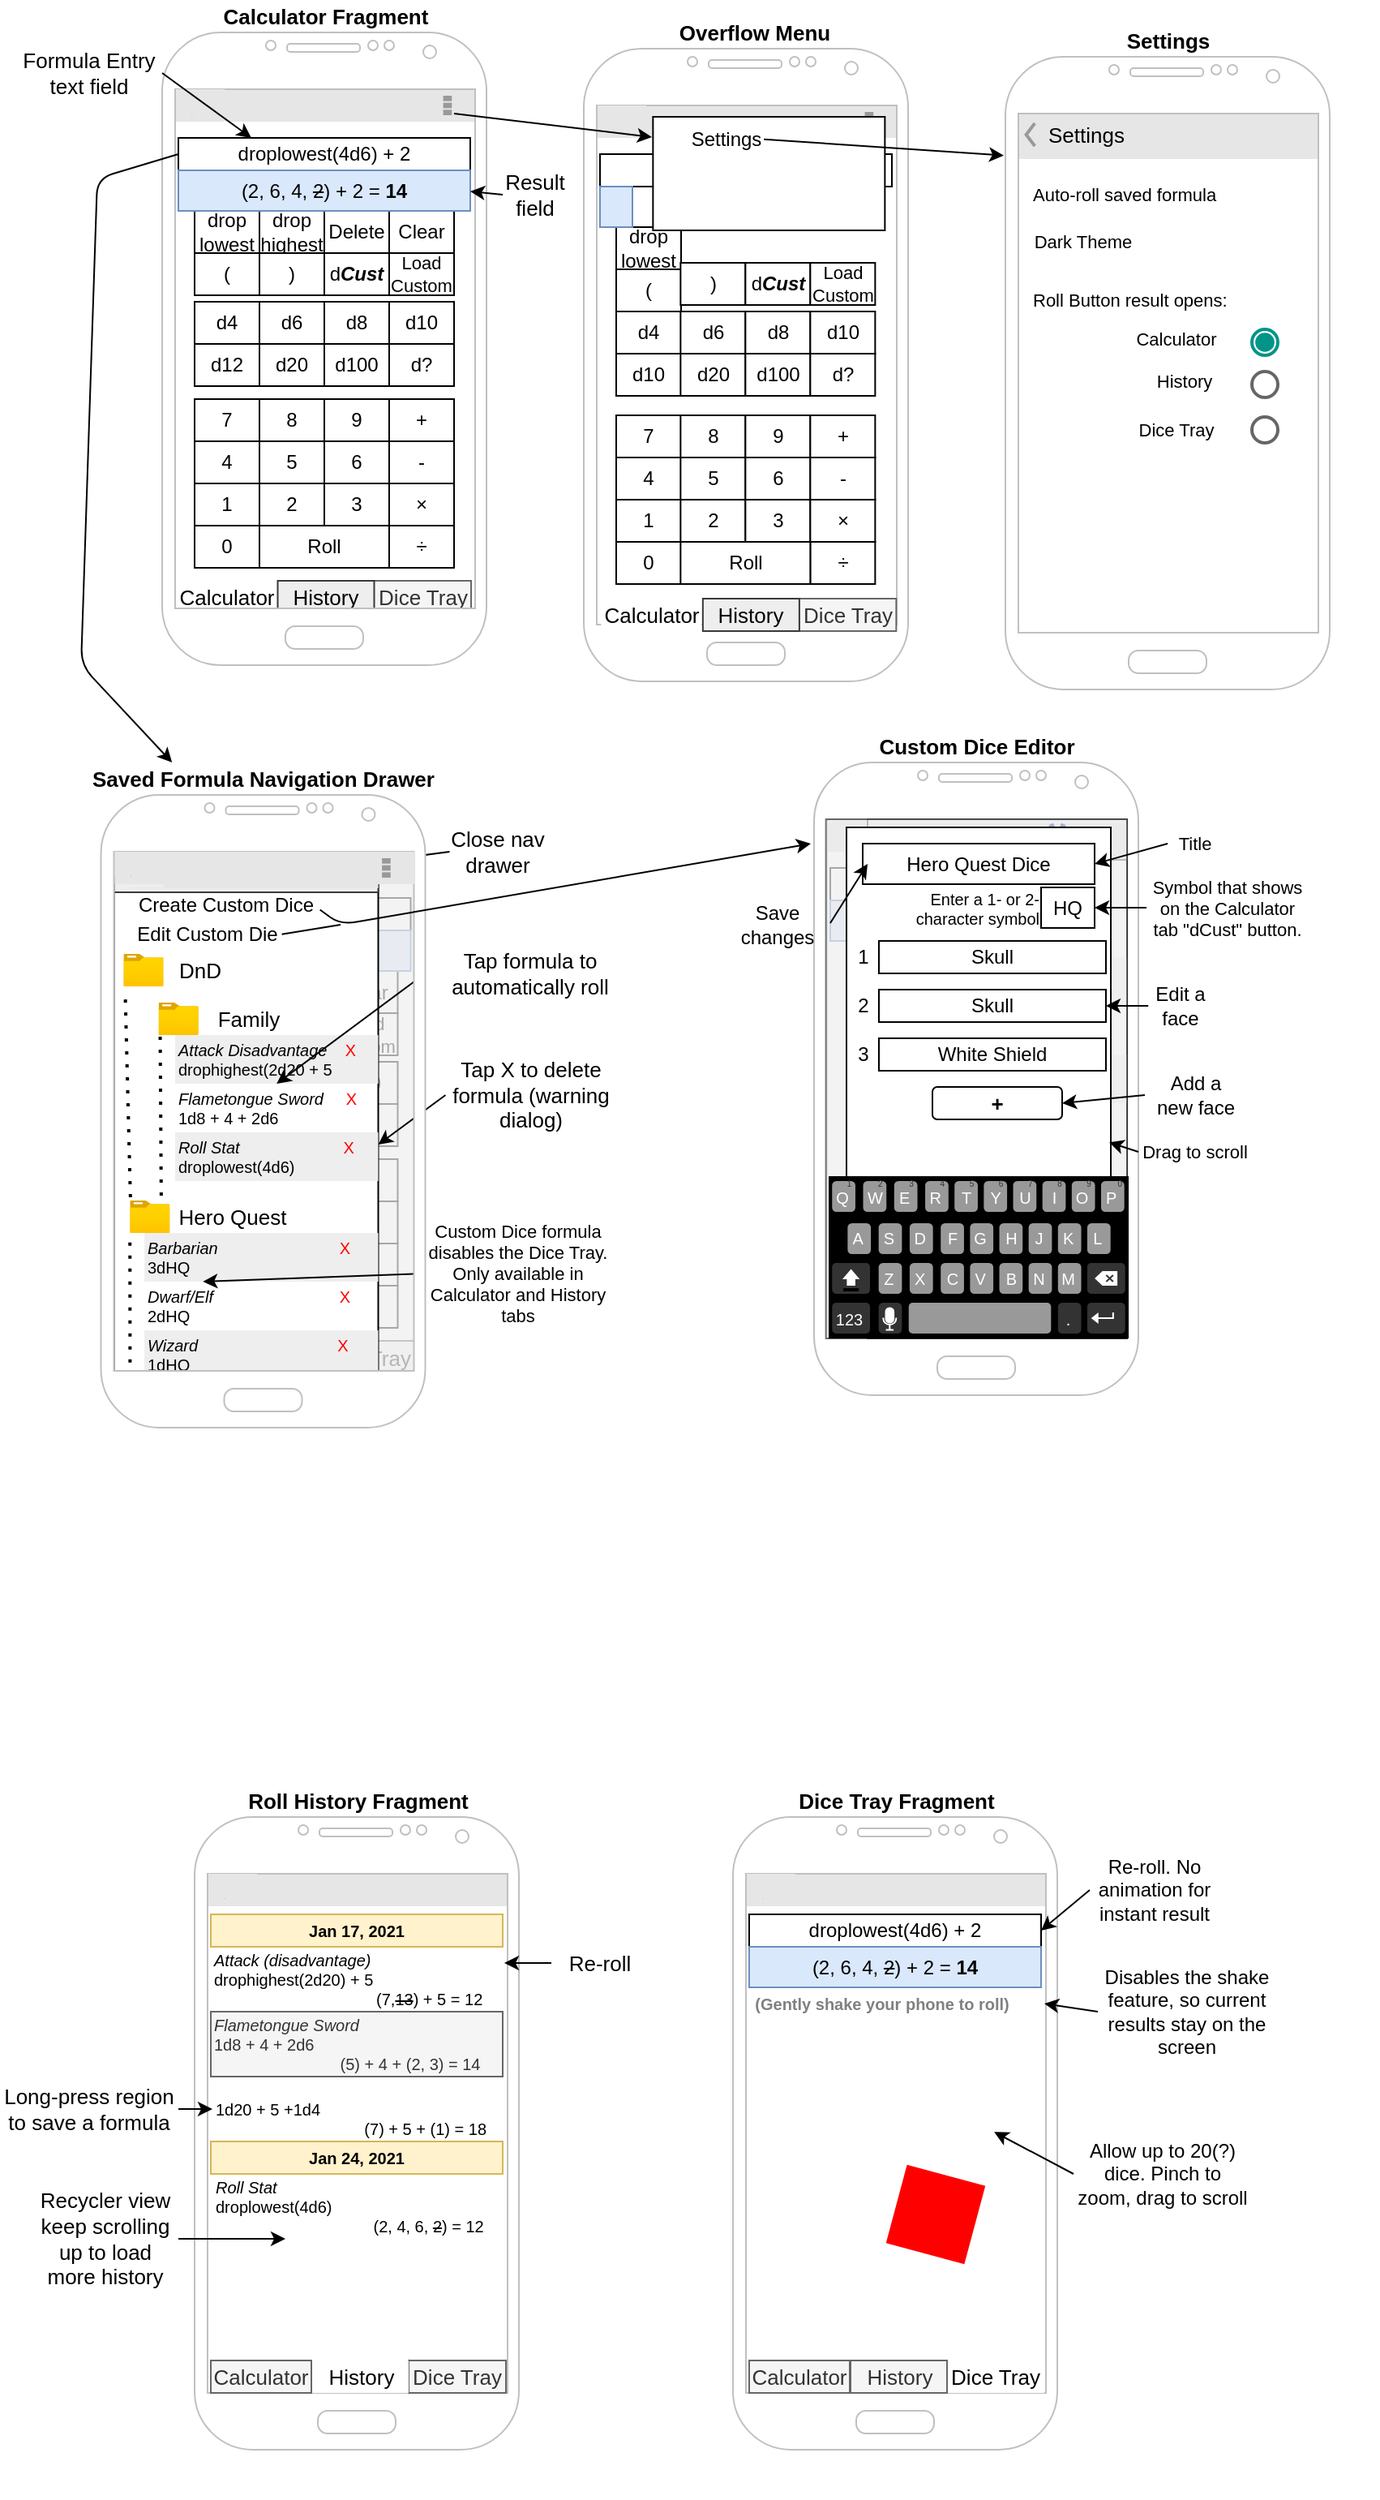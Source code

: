 <mxfile version="14.4.9" type="device"><diagram id="qhelAedHKs_4AaGXx9z7" name="Page-1"><mxGraphModel dx="1059" dy="674" grid="1" gridSize="10" guides="1" tooltips="1" connect="1" arrows="1" fold="1" page="1" pageScale="1" pageWidth="850" pageHeight="1100" background="#ffffff" math="0" shadow="0"><root><mxCell id="0"/><mxCell id="1" parent="0"/><mxCell id="as45UoFfcBcmlg1qA-tH-404" value="" style="group" parent="1" vertex="1" connectable="0"><mxGeometry x="360" y="30" width="210" height="410" as="geometry"/></mxCell><mxCell id="as45UoFfcBcmlg1qA-tH-405" value="" style="group" parent="as45UoFfcBcmlg1qA-tH-404" vertex="1" connectable="0"><mxGeometry x="10" y="85" width="180" height="290" as="geometry"/></mxCell><mxCell id="as45UoFfcBcmlg1qA-tH-406" value="" style="rounded=0;whiteSpace=wrap;html=1;" parent="as45UoFfcBcmlg1qA-tH-405" vertex="1"><mxGeometry width="180" height="20" as="geometry"/></mxCell><mxCell id="as45UoFfcBcmlg1qA-tH-407" value="" style="shape=image;html=1;verticalAlign=top;verticalLabelPosition=bottom;labelBackgroundColor=#ffffff;imageAspect=0;aspect=fixed;image=https://cdn4.iconfinder.com/data/icons/basic-user-interface-elements/700/save-guardar-diskette-128.png" parent="as45UoFfcBcmlg1qA-tH-405" vertex="1"><mxGeometry width="20" height="20" as="geometry"/></mxCell><mxCell id="as45UoFfcBcmlg1qA-tH-408" value="" style="whiteSpace=wrap;html=1;aspect=fixed;fillColor=#E6E6E6;fontSize=13;strokeColor=none;" parent="as45UoFfcBcmlg1qA-tH-405" vertex="1"><mxGeometry y="-30" width="20" height="20" as="geometry"/></mxCell><mxCell id="as45UoFfcBcmlg1qA-tH-409" value="" style="group" parent="as45UoFfcBcmlg1qA-tH-404" vertex="1" connectable="0"><mxGeometry width="210" height="410" as="geometry"/></mxCell><mxCell id="as45UoFfcBcmlg1qA-tH-410" value="" style="strokeWidth=1;html=1;shadow=0;dashed=0;shape=mxgraph.android.action_bar;fillColor=#E6E6E6;strokeColor=#c0c0c0;strokeWidth=2;" parent="as45UoFfcBcmlg1qA-tH-409" vertex="1"><mxGeometry x="8.5" y="55" width="185" height="20" as="geometry"/></mxCell><mxCell id="as45UoFfcBcmlg1qA-tH-418" value="" style="group" parent="as45UoFfcBcmlg1qA-tH-409" vertex="1" connectable="0"><mxGeometry width="210" height="410" as="geometry"/></mxCell><mxCell id="as45UoFfcBcmlg1qA-tH-419" value="" style="group" parent="as45UoFfcBcmlg1qA-tH-418" vertex="1" connectable="0"><mxGeometry width="210" height="410" as="geometry"/></mxCell><mxCell id="as45UoFfcBcmlg1qA-tH-420" value="" style="verticalLabelPosition=bottom;verticalAlign=top;html=1;shadow=0;dashed=0;strokeWidth=1;shape=mxgraph.android.phone2;strokeColor=#c0c0c0;" parent="as45UoFfcBcmlg1qA-tH-419" vertex="1"><mxGeometry y="20" width="200" height="390" as="geometry"/></mxCell><mxCell id="as45UoFfcBcmlg1qA-tH-421" value="Overflow Menu" style="text;html=1;strokeColor=none;fillColor=none;align=center;verticalAlign=middle;whiteSpace=wrap;rounded=0;fontStyle=1;fontSize=13;" parent="as45UoFfcBcmlg1qA-tH-419" vertex="1"><mxGeometry x="15.5" width="179" height="20" as="geometry"/></mxCell><mxCell id="as45UoFfcBcmlg1qA-tH-422" value="" style="rounded=0;whiteSpace=wrap;html=1;fontSize=13;fontColor=#333333;strokeColor=none;fillColor=#E6E6E6;" parent="as45UoFfcBcmlg1qA-tH-418" vertex="1"><mxGeometry x="8.5" y="55" width="30" height="15" as="geometry"/></mxCell><mxCell id="as45UoFfcBcmlg1qA-tH-423" value="" style="group" parent="as45UoFfcBcmlg1qA-tH-404" vertex="1" connectable="0"><mxGeometry x="20" y="246" width="160" height="104" as="geometry"/></mxCell><mxCell id="as45UoFfcBcmlg1qA-tH-424" value="7" style="rounded=0;whiteSpace=wrap;html=1;" parent="as45UoFfcBcmlg1qA-tH-423" vertex="1"><mxGeometry width="40" height="26" as="geometry"/></mxCell><mxCell id="as45UoFfcBcmlg1qA-tH-425" value="4" style="rounded=0;whiteSpace=wrap;html=1;" parent="as45UoFfcBcmlg1qA-tH-423" vertex="1"><mxGeometry y="26" width="40" height="26" as="geometry"/></mxCell><mxCell id="as45UoFfcBcmlg1qA-tH-426" value="1" style="rounded=0;whiteSpace=wrap;html=1;" parent="as45UoFfcBcmlg1qA-tH-423" vertex="1"><mxGeometry y="52" width="40" height="26" as="geometry"/></mxCell><mxCell id="as45UoFfcBcmlg1qA-tH-427" value="0" style="rounded=0;whiteSpace=wrap;html=1;" parent="as45UoFfcBcmlg1qA-tH-423" vertex="1"><mxGeometry y="78" width="40" height="26" as="geometry"/></mxCell><mxCell id="as45UoFfcBcmlg1qA-tH-428" value="" style="group" parent="as45UoFfcBcmlg1qA-tH-404" vertex="1" connectable="0"><mxGeometry x="20" y="130" width="180" height="250" as="geometry"/></mxCell><mxCell id="as45UoFfcBcmlg1qA-tH-429" value="d4" style="rounded=0;whiteSpace=wrap;html=1;" parent="as45UoFfcBcmlg1qA-tH-428" vertex="1"><mxGeometry y="52" width="40" height="26" as="geometry"/></mxCell><mxCell id="as45UoFfcBcmlg1qA-tH-430" value="d10" style="rounded=0;whiteSpace=wrap;html=1;" parent="as45UoFfcBcmlg1qA-tH-428" vertex="1"><mxGeometry y="78" width="40" height="26" as="geometry"/></mxCell><mxCell id="as45UoFfcBcmlg1qA-tH-431" value="&lt;div&gt;drop&lt;/div&gt;&lt;div&gt;lowest&lt;br&gt;&lt;/div&gt;" style="rounded=0;whiteSpace=wrap;html=1;" parent="as45UoFfcBcmlg1qA-tH-428" vertex="1"><mxGeometry width="40" height="26" as="geometry"/></mxCell><mxCell id="as45UoFfcBcmlg1qA-tH-432" value="(" style="rounded=0;whiteSpace=wrap;html=1;" parent="as45UoFfcBcmlg1qA-tH-428" vertex="1"><mxGeometry y="26" width="40" height="26" as="geometry"/></mxCell><mxCell id="as45UoFfcBcmlg1qA-tH-433" value="" style="group" parent="as45UoFfcBcmlg1qA-tH-404" vertex="1" connectable="0"><mxGeometry x="10" y="105" width="190" height="275" as="geometry"/></mxCell><mxCell id="iVlmLqXMIyt0QO9XBJPS-31" value="" style="group" parent="as45UoFfcBcmlg1qA-tH-433" vertex="1" connectable="0"><mxGeometry x="0.68" y="254" width="182" height="20" as="geometry"/></mxCell><mxCell id="iVlmLqXMIyt0QO9XBJPS-32" value="&lt;div&gt;Dice Tray&lt;/div&gt;" style="rounded=0;whiteSpace=wrap;html=1;fontSize=13;strokeColor=#666666;fillColor=#f5f5f5;fontColor=#333333;" parent="iVlmLqXMIyt0QO9XBJPS-31" vertex="1"><mxGeometry x="122" width="60" height="20" as="geometry"/></mxCell><mxCell id="iVlmLqXMIyt0QO9XBJPS-33" value="Calculator" style="rounded=0;whiteSpace=wrap;html=1;fontSize=13;strokeColor=none;" parent="iVlmLqXMIyt0QO9XBJPS-31" vertex="1"><mxGeometry width="62" height="20" as="geometry"/></mxCell><mxCell id="iVlmLqXMIyt0QO9XBJPS-34" value="History" style="rounded=0;whiteSpace=wrap;html=1;fontSize=13;strokeColor=#36393d;fillColor=#eeeeee;" parent="as45UoFfcBcmlg1qA-tH-433" vertex="1"><mxGeometry x="63.43" y="254" width="59.5" height="20" as="geometry"/></mxCell><mxCell id="iVlmLqXMIyt0QO9XBJPS-11" value="8" style="rounded=0;whiteSpace=wrap;html=1;" parent="as45UoFfcBcmlg1qA-tH-433" vertex="1"><mxGeometry x="49.68" y="141" width="40" height="26" as="geometry"/></mxCell><mxCell id="iVlmLqXMIyt0QO9XBJPS-12" value="9" style="rounded=0;whiteSpace=wrap;html=1;" parent="as45UoFfcBcmlg1qA-tH-433" vertex="1"><mxGeometry x="89.68" y="141" width="40" height="26" as="geometry"/></mxCell><mxCell id="iVlmLqXMIyt0QO9XBJPS-13" value="+" style="rounded=0;whiteSpace=wrap;html=1;" parent="as45UoFfcBcmlg1qA-tH-433" vertex="1"><mxGeometry x="129.68" y="141" width="40" height="26" as="geometry"/></mxCell><mxCell id="iVlmLqXMIyt0QO9XBJPS-14" value="5" style="rounded=0;whiteSpace=wrap;html=1;" parent="as45UoFfcBcmlg1qA-tH-433" vertex="1"><mxGeometry x="49.68" y="167" width="40" height="26" as="geometry"/></mxCell><mxCell id="iVlmLqXMIyt0QO9XBJPS-15" value="6" style="rounded=0;whiteSpace=wrap;html=1;" parent="as45UoFfcBcmlg1qA-tH-433" vertex="1"><mxGeometry x="89.68" y="167" width="40" height="26" as="geometry"/></mxCell><mxCell id="iVlmLqXMIyt0QO9XBJPS-16" value="-" style="rounded=0;whiteSpace=wrap;html=1;" parent="as45UoFfcBcmlg1qA-tH-433" vertex="1"><mxGeometry x="129.68" y="167" width="40" height="26" as="geometry"/></mxCell><mxCell id="iVlmLqXMIyt0QO9XBJPS-17" value="2" style="rounded=0;whiteSpace=wrap;html=1;" parent="as45UoFfcBcmlg1qA-tH-433" vertex="1"><mxGeometry x="49.68" y="193" width="40" height="26" as="geometry"/></mxCell><mxCell id="iVlmLqXMIyt0QO9XBJPS-18" value="3" style="rounded=0;whiteSpace=wrap;html=1;" parent="as45UoFfcBcmlg1qA-tH-433" vertex="1"><mxGeometry x="89.68" y="193" width="40" height="26" as="geometry"/></mxCell><mxCell id="iVlmLqXMIyt0QO9XBJPS-19" value="×" style="rounded=0;whiteSpace=wrap;html=1;" parent="as45UoFfcBcmlg1qA-tH-433" vertex="1"><mxGeometry x="129.68" y="193" width="40" height="26" as="geometry"/></mxCell><mxCell id="iVlmLqXMIyt0QO9XBJPS-20" value="÷" style="rounded=0;whiteSpace=wrap;html=1;" parent="as45UoFfcBcmlg1qA-tH-433" vertex="1"><mxGeometry x="129.68" y="219" width="40" height="26" as="geometry"/></mxCell><mxCell id="iVlmLqXMIyt0QO9XBJPS-21" value="Roll" style="rounded=0;whiteSpace=wrap;html=1;" parent="as45UoFfcBcmlg1qA-tH-433" vertex="1"><mxGeometry x="49.68" y="219" width="80" height="26" as="geometry"/></mxCell><mxCell id="iVlmLqXMIyt0QO9XBJPS-22" value="d6" style="rounded=0;whiteSpace=wrap;html=1;" parent="as45UoFfcBcmlg1qA-tH-433" vertex="1"><mxGeometry x="49.68" y="77" width="40" height="26" as="geometry"/></mxCell><mxCell id="iVlmLqXMIyt0QO9XBJPS-23" value="d8" style="rounded=0;whiteSpace=wrap;html=1;" parent="as45UoFfcBcmlg1qA-tH-433" vertex="1"><mxGeometry x="89.68" y="77" width="40" height="26" as="geometry"/></mxCell><mxCell id="iVlmLqXMIyt0QO9XBJPS-24" value="d20" style="rounded=0;whiteSpace=wrap;html=1;" parent="as45UoFfcBcmlg1qA-tH-433" vertex="1"><mxGeometry x="49.68" y="103" width="40" height="26" as="geometry"/></mxCell><mxCell id="iVlmLqXMIyt0QO9XBJPS-25" value="d100" style="rounded=0;whiteSpace=wrap;html=1;" parent="as45UoFfcBcmlg1qA-tH-433" vertex="1"><mxGeometry x="89.68" y="103" width="40" height="26" as="geometry"/></mxCell><mxCell id="iVlmLqXMIyt0QO9XBJPS-26" value=")" style="rounded=0;whiteSpace=wrap;html=1;" parent="as45UoFfcBcmlg1qA-tH-433" vertex="1"><mxGeometry x="49.68" y="47" width="40" height="26" as="geometry"/></mxCell><mxCell id="iVlmLqXMIyt0QO9XBJPS-27" value="d10" style="rounded=0;whiteSpace=wrap;html=1;" parent="as45UoFfcBcmlg1qA-tH-433" vertex="1"><mxGeometry x="129.68" y="77" width="40" height="26" as="geometry"/></mxCell><mxCell id="iVlmLqXMIyt0QO9XBJPS-28" value="d?" style="rounded=0;whiteSpace=wrap;html=1;" parent="as45UoFfcBcmlg1qA-tH-433" vertex="1"><mxGeometry x="129.68" y="103" width="40" height="26" as="geometry"/></mxCell><mxCell id="iVlmLqXMIyt0QO9XBJPS-29" value="d&lt;b&gt;&lt;i&gt;Cust&lt;/i&gt;&lt;/b&gt;" style="rounded=0;whiteSpace=wrap;html=1;" parent="as45UoFfcBcmlg1qA-tH-433" vertex="1"><mxGeometry x="89.68" y="47" width="40" height="26" as="geometry"/></mxCell><mxCell id="iVlmLqXMIyt0QO9XBJPS-30" value="&lt;div style=&quot;font-size: 11px;&quot;&gt;Load&lt;/div&gt;&lt;div style=&quot;font-size: 11px;&quot;&gt;Custom&lt;br style=&quot;font-size: 11px;&quot;&gt;&lt;/div&gt;" style="rounded=0;whiteSpace=wrap;html=1;fontSize=11;" parent="as45UoFfcBcmlg1qA-tH-433" vertex="1"><mxGeometry x="129.68" y="47" width="40" height="26" as="geometry"/></mxCell><mxCell id="as45UoFfcBcmlg1qA-tH-434" value="" style="rounded=0;whiteSpace=wrap;html=1;fillColor=#dae8fc;strokeColor=#6c8ebf;" parent="as45UoFfcBcmlg1qA-tH-433" vertex="1"><mxGeometry width="20" height="25" as="geometry"/></mxCell><mxCell id="as45UoFfcBcmlg1qA-tH-435" value="" style="group" parent="as45UoFfcBcmlg1qA-tH-433" vertex="1" connectable="0"><mxGeometry x="32.68" y="-43" width="143" height="123" as="geometry"/></mxCell><mxCell id="as45UoFfcBcmlg1qA-tH-436" value="" style="group" parent="as45UoFfcBcmlg1qA-tH-435" vertex="1" connectable="0"><mxGeometry width="143" height="123" as="geometry"/></mxCell><mxCell id="as45UoFfcBcmlg1qA-tH-437" value="" style="rounded=0;whiteSpace=wrap;html=1;fontSize=13;" parent="as45UoFfcBcmlg1qA-tH-436" vertex="1"><mxGeometry width="143" height="70" as="geometry"/></mxCell><mxCell id="iVlmLqXMIyt0QO9XBJPS-10" value="Settings" style="text;html=1;strokeColor=none;fillColor=none;align=center;verticalAlign=middle;whiteSpace=wrap;rounded=0;" parent="as45UoFfcBcmlg1qA-tH-436" vertex="1"><mxGeometry x="22.32" y="7.999" width="46.11" height="11.714" as="geometry"/></mxCell><mxCell id="iVlmLqXMIyt0QO9XBJPS-54" value="" style="group" parent="1" vertex="1" connectable="0"><mxGeometry x="452" y="470" width="397.75" height="410" as="geometry"/></mxCell><mxCell id="ZXKChyNmVMQSsic0YBWL-136" value="" style="group" parent="iVlmLqXMIyt0QO9XBJPS-54" vertex="1" connectable="0"><mxGeometry x="50" width="347.75" height="410" as="geometry"/></mxCell><mxCell id="ZXKChyNmVMQSsic0YBWL-137" value="" style="strokeWidth=1;html=1;shadow=0;dashed=0;shape=mxgraph.android.action_bar;fillColor=#E6E6E6;strokeColor=#c0c0c0;strokeWidth=2;" parent="ZXKChyNmVMQSsic0YBWL-136" vertex="1"><mxGeometry x="8.5" y="55" width="185" height="20" as="geometry"/></mxCell><mxCell id="ZXKChyNmVMQSsic0YBWL-138" value="" style="strokeWidth=1;html=1;shadow=0;dashed=0;shape=mxgraph.android.rrect;rSize=0;fillColor=#eeeeee;strokeColor=none;" parent="ZXKChyNmVMQSsic0YBWL-136" vertex="1"><mxGeometry x="8" y="355" width="185" height="20" as="geometry"/></mxCell><mxCell id="ZXKChyNmVMQSsic0YBWL-139" value="Tab 1" style="strokeWidth=1;html=1;shadow=0;dashed=0;shape=mxgraph.android.anchor;fontStyle=1;fontColor=#666666;" parent="ZXKChyNmVMQSsic0YBWL-138" vertex="1"><mxGeometry width="46.25" height="20" as="geometry"/></mxCell><mxCell id="ZXKChyNmVMQSsic0YBWL-140" value="Tab 2" style="strokeWidth=1;html=1;shadow=0;dashed=0;shape=mxgraph.android.rrect;rSize=0;fontStyle=1;fillColor=#44c5f5;strokeColor=none;fontColor=#ffffff;" parent="ZXKChyNmVMQSsic0YBWL-138" vertex="1"><mxGeometry x="46.25" width="46.25" height="20" as="geometry"/></mxCell><mxCell id="ZXKChyNmVMQSsic0YBWL-141" value="" style="strokeWidth=1;html=1;shadow=0;dashed=0;shape=mxgraph.android.rrect;rSize=0;fillColor=#33b5e5;strokeColor=none;" parent="ZXKChyNmVMQSsic0YBWL-140" vertex="1"><mxGeometry y="18" width="46.25" height="2" as="geometry"/></mxCell><mxCell id="ZXKChyNmVMQSsic0YBWL-142" value="Tab 3" style="strokeWidth=1;html=1;shadow=0;dashed=0;shape=mxgraph.android.anchor;fontStyle=1;fontColor=#666666;" parent="ZXKChyNmVMQSsic0YBWL-138" vertex="1"><mxGeometry x="92.5" width="46.25" height="20" as="geometry"/></mxCell><mxCell id="ZXKChyNmVMQSsic0YBWL-143" value="Tab 4" style="strokeWidth=1;html=1;shadow=0;dashed=0;shape=mxgraph.android.anchor;fontStyle=1;fontColor=#666666;" parent="ZXKChyNmVMQSsic0YBWL-138" vertex="1"><mxGeometry x="138.75" width="46.25" height="20" as="geometry"/></mxCell><mxCell id="ZXKChyNmVMQSsic0YBWL-144" value="" style="shape=line;strokeColor=#666666;direction=south;" parent="ZXKChyNmVMQSsic0YBWL-138" vertex="1"><mxGeometry x="131.5" y="3.333" width="10" height="13.333" as="geometry"/></mxCell><mxCell id="ZXKChyNmVMQSsic0YBWL-145" value="" style="group" parent="ZXKChyNmVMQSsic0YBWL-136" vertex="1" connectable="0"><mxGeometry width="347.75" height="410" as="geometry"/></mxCell><mxCell id="ZXKChyNmVMQSsic0YBWL-146" value="" style="group" parent="ZXKChyNmVMQSsic0YBWL-145" vertex="1" connectable="0"><mxGeometry width="347.75" height="410" as="geometry"/></mxCell><mxCell id="ZXKChyNmVMQSsic0YBWL-147" value="" style="verticalLabelPosition=bottom;verticalAlign=top;html=1;shadow=0;dashed=0;strokeWidth=1;shape=mxgraph.android.phone2;strokeColor=#c0c0c0;" parent="ZXKChyNmVMQSsic0YBWL-146" vertex="1"><mxGeometry y="20" width="200" height="390" as="geometry"/></mxCell><mxCell id="ZXKChyNmVMQSsic0YBWL-148" value="Custom Dice Editor" style="text;html=1;strokeColor=none;fillColor=none;align=center;verticalAlign=middle;whiteSpace=wrap;rounded=0;fontStyle=1;fontSize=13;" parent="ZXKChyNmVMQSsic0YBWL-146" vertex="1"><mxGeometry x="-12.25" width="224.5" height="20" as="geometry"/></mxCell><mxCell id="ZXKChyNmVMQSsic0YBWL-213" value="Drag to scroll" style="text;html=1;strokeColor=none;fillColor=none;align=center;verticalAlign=middle;whiteSpace=wrap;rounded=0;fontSize=11;fontColor=#000000;" parent="ZXKChyNmVMQSsic0YBWL-146" vertex="1"><mxGeometry x="200" y="250" width="70" height="20" as="geometry"/></mxCell><mxCell id="iVlmLqXMIyt0QO9XBJPS-39" value="&lt;div&gt;Add a&lt;/div&gt;&lt;div&gt;new face&lt;/div&gt;" style="text;html=1;align=center;verticalAlign=middle;resizable=0;points=[];autosize=1;" parent="ZXKChyNmVMQSsic0YBWL-146" vertex="1"><mxGeometry x="205" y="210" width="60" height="30" as="geometry"/></mxCell><mxCell id="ZXKChyNmVMQSsic0YBWL-215" value="&lt;div&gt;Symbol that shows&lt;/div&gt;&lt;div&gt;on the Calculator&lt;/div&gt;&lt;div&gt;tab &quot;dCust&quot; button. &lt;/div&gt;" style="text;html=1;strokeColor=none;fillColor=none;align=center;verticalAlign=middle;whiteSpace=wrap;rounded=0;fontSize=11;fontColor=#000000;" parent="ZXKChyNmVMQSsic0YBWL-146" vertex="1"><mxGeometry x="205" y="84.5" width="100" height="50" as="geometry"/></mxCell><mxCell id="ZXKChyNmVMQSsic0YBWL-217" value="Title" style="text;html=1;strokeColor=none;fillColor=none;align=center;verticalAlign=middle;whiteSpace=wrap;rounded=0;fontSize=11;fontColor=#000000;" parent="ZXKChyNmVMQSsic0YBWL-146" vertex="1"><mxGeometry x="218.06" y="60" width="33.87" height="20" as="geometry"/></mxCell><mxCell id="iVlmLqXMIyt0QO9XBJPS-45" value="&lt;div&gt;Edit a&lt;/div&gt;&lt;div&gt;face&lt;br&gt;&lt;/div&gt;" style="text;html=1;strokeColor=none;fillColor=none;align=center;verticalAlign=middle;whiteSpace=wrap;rounded=0;" parent="ZXKChyNmVMQSsic0YBWL-146" vertex="1"><mxGeometry x="206.13" y="155" width="40" height="30" as="geometry"/></mxCell><mxCell id="ZXKChyNmVMQSsic0YBWL-149" value="" style="rounded=0;whiteSpace=wrap;html=1;fontSize=13;fontColor=#333333;strokeColor=none;fillColor=#E6E6E6;" parent="ZXKChyNmVMQSsic0YBWL-145" vertex="1"><mxGeometry x="8.5" y="55" width="30" height="15" as="geometry"/></mxCell><mxCell id="iVlmLqXMIyt0QO9XBJPS-53" value="" style="group" parent="iVlmLqXMIyt0QO9XBJPS-54" vertex="1" connectable="0"><mxGeometry y="67.5" width="250" height="312.5" as="geometry"/></mxCell><mxCell id="ZXKChyNmVMQSsic0YBWL-150" value="" style="group" parent="iVlmLqXMIyt0QO9XBJPS-53" vertex="1" connectable="0"><mxGeometry x="60" y="17.5" width="190" height="295" as="geometry"/></mxCell><mxCell id="ZXKChyNmVMQSsic0YBWL-151" value="" style="group" parent="ZXKChyNmVMQSsic0YBWL-150" vertex="1" connectable="0"><mxGeometry width="180" height="290" as="geometry"/></mxCell><mxCell id="ZXKChyNmVMQSsic0YBWL-152" value="" style="rounded=0;whiteSpace=wrap;html=1;" parent="ZXKChyNmVMQSsic0YBWL-151" vertex="1"><mxGeometry width="180" height="20" as="geometry"/></mxCell><mxCell id="ZXKChyNmVMQSsic0YBWL-153" value="" style="shape=image;html=1;verticalAlign=top;verticalLabelPosition=bottom;labelBackgroundColor=#ffffff;imageAspect=0;aspect=fixed;image=https://cdn4.iconfinder.com/data/icons/basic-user-interface-elements/700/save-guardar-diskette-128.png" parent="ZXKChyNmVMQSsic0YBWL-151" vertex="1"><mxGeometry width="20" height="20" as="geometry"/></mxCell><mxCell id="ZXKChyNmVMQSsic0YBWL-154" value="" style="whiteSpace=wrap;html=1;aspect=fixed;fillColor=#E6E6E6;fontSize=13;strokeColor=none;" parent="ZXKChyNmVMQSsic0YBWL-151" vertex="1"><mxGeometry y="-30" width="20" height="20" as="geometry"/></mxCell><mxCell id="ZXKChyNmVMQSsic0YBWL-155" value="" style="group" parent="ZXKChyNmVMQSsic0YBWL-150" vertex="1" connectable="0"><mxGeometry x="10" y="161" width="160" height="104" as="geometry"/></mxCell><mxCell id="ZXKChyNmVMQSsic0YBWL-156" value="7" style="rounded=0;whiteSpace=wrap;html=1;" parent="ZXKChyNmVMQSsic0YBWL-155" vertex="1"><mxGeometry width="40" height="26" as="geometry"/></mxCell><mxCell id="ZXKChyNmVMQSsic0YBWL-157" value="4" style="rounded=0;whiteSpace=wrap;html=1;" parent="ZXKChyNmVMQSsic0YBWL-155" vertex="1"><mxGeometry y="26" width="40" height="26" as="geometry"/></mxCell><mxCell id="ZXKChyNmVMQSsic0YBWL-158" value="1" style="rounded=0;whiteSpace=wrap;html=1;" parent="ZXKChyNmVMQSsic0YBWL-155" vertex="1"><mxGeometry y="52" width="40" height="26" as="geometry"/></mxCell><mxCell id="ZXKChyNmVMQSsic0YBWL-159" value="0" style="rounded=0;whiteSpace=wrap;html=1;" parent="ZXKChyNmVMQSsic0YBWL-155" vertex="1"><mxGeometry y="78" width="40" height="26" as="geometry"/></mxCell><mxCell id="ZXKChyNmVMQSsic0YBWL-160" value="" style="group" parent="ZXKChyNmVMQSsic0YBWL-150" vertex="1" connectable="0"><mxGeometry x="10" y="45" width="180" height="250" as="geometry"/></mxCell><mxCell id="ZXKChyNmVMQSsic0YBWL-161" value="d4" style="rounded=0;whiteSpace=wrap;html=1;" parent="ZXKChyNmVMQSsic0YBWL-160" vertex="1"><mxGeometry y="52" width="40" height="26" as="geometry"/></mxCell><mxCell id="ZXKChyNmVMQSsic0YBWL-162" value="d10" style="rounded=0;whiteSpace=wrap;html=1;" parent="ZXKChyNmVMQSsic0YBWL-160" vertex="1"><mxGeometry y="78" width="40" height="26" as="geometry"/></mxCell><mxCell id="ZXKChyNmVMQSsic0YBWL-163" value="&lt;div&gt;drop&lt;/div&gt;&lt;div&gt;lowest&lt;br&gt;&lt;/div&gt;" style="rounded=0;whiteSpace=wrap;html=1;" parent="ZXKChyNmVMQSsic0YBWL-160" vertex="1"><mxGeometry width="40" height="26" as="geometry"/></mxCell><mxCell id="ZXKChyNmVMQSsic0YBWL-164" value="(" style="rounded=0;whiteSpace=wrap;html=1;" parent="ZXKChyNmVMQSsic0YBWL-160" vertex="1"><mxGeometry y="26" width="40" height="26" as="geometry"/></mxCell><mxCell id="ZXKChyNmVMQSsic0YBWL-165" value="" style="group" parent="ZXKChyNmVMQSsic0YBWL-150" vertex="1" connectable="0"><mxGeometry y="20" width="190" height="275" as="geometry"/></mxCell><mxCell id="ZXKChyNmVMQSsic0YBWL-166" value="" style="rounded=0;whiteSpace=wrap;html=1;fillColor=#dae8fc;strokeColor=#6c8ebf;" parent="ZXKChyNmVMQSsic0YBWL-165" vertex="1"><mxGeometry width="20" height="25" as="geometry"/></mxCell><mxCell id="ZXKChyNmVMQSsic0YBWL-167" value="" style="group" parent="ZXKChyNmVMQSsic0YBWL-165" vertex="1" connectable="0"><mxGeometry x="23" y="-50" width="161" height="320" as="geometry"/></mxCell><mxCell id="ZXKChyNmVMQSsic0YBWL-168" value="" style="group" parent="ZXKChyNmVMQSsic0YBWL-167" vertex="1" connectable="0"><mxGeometry width="160" height="320" as="geometry"/></mxCell><mxCell id="ZXKChyNmVMQSsic0YBWL-169" value="" style="rounded=0;whiteSpace=wrap;html=1;fontSize=13;" parent="ZXKChyNmVMQSsic0YBWL-168" vertex="1"><mxGeometry width="160" height="320" as="geometry"/></mxCell><mxCell id="ZXKChyNmVMQSsic0YBWL-170" value="" style="group" parent="ZXKChyNmVMQSsic0YBWL-168" vertex="1" connectable="0"><mxGeometry width="160" height="25" as="geometry"/></mxCell><mxCell id="ZXKChyNmVMQSsic0YBWL-171" value="" style="rounded=0;whiteSpace=wrap;html=1;fillColor=#eeeeee;fontSize=13;strokeColor=#36393d;" parent="ZXKChyNmVMQSsic0YBWL-170" vertex="1"><mxGeometry width="160" height="25" as="geometry"/></mxCell><mxCell id="ZXKChyNmVMQSsic0YBWL-172" value="" style="strokeWidth=1;html=1;shadow=0;dashed=0;shape=mxgraph.android.action_bar;fillColor=#E6E6E6;strokeColor=#c0c0c0;strokeWidth=2;fontSize=13;" parent="ZXKChyNmVMQSsic0YBWL-170" vertex="1"><mxGeometry x="10" y="2.5" width="150" height="20" as="geometry"/></mxCell><mxCell id="ZXKChyNmVMQSsic0YBWL-173" value="&lt;font size=&quot;1&quot;&gt;&lt;b style=&quot;font-size: 15px&quot;&gt;+&lt;/b&gt;&lt;/font&gt;" style="rounded=0;whiteSpace=wrap;html=1;fillColor=#eeeeee;fontSize=13;strokeColor=none;" parent="ZXKChyNmVMQSsic0YBWL-170" vertex="1"><mxGeometry x="5" y="4.5" width="25" height="17.5" as="geometry"/></mxCell><mxCell id="ZXKChyNmVMQSsic0YBWL-174" value="" style="aspect=fixed;pointerEvents=1;shadow=0;dashed=0;html=1;strokeColor=none;labelPosition=center;verticalLabelPosition=bottom;verticalAlign=top;align=center;fillColor=#00188D;shape=mxgraph.mscae.enterprise.settings;fontSize=13;" parent="ZXKChyNmVMQSsic0YBWL-170" vertex="1"><mxGeometry x="107" y="2.5" width="20" height="20" as="geometry"/></mxCell><mxCell id="ZXKChyNmVMQSsic0YBWL-175" value="" style="shape=image;html=1;verticalAlign=top;verticalLabelPosition=bottom;labelBackgroundColor=#ffffff;imageAspect=0;aspect=fixed;image=https://cdn1.iconfinder.com/data/icons/nuvola2/128x128/apps/package_games_board.png;strokeColor=#000000;fontColor=#00FF00;" parent="ZXKChyNmVMQSsic0YBWL-170" vertex="1"><mxGeometry x="35" y="3.25" width="20" height="20" as="geometry"/></mxCell><mxCell id="ZXKChyNmVMQSsic0YBWL-176" value="&lt;div&gt;DnD&lt;/div&gt;" style="text;html=1;strokeColor=none;fillColor=none;align=center;verticalAlign=middle;whiteSpace=wrap;rounded=0;fontSize=13;" parent="ZXKChyNmVMQSsic0YBWL-168" vertex="1"><mxGeometry x="37" y="35" width="30" height="20" as="geometry"/></mxCell><mxCell id="ZXKChyNmVMQSsic0YBWL-177" value="" style="group" parent="ZXKChyNmVMQSsic0YBWL-168" vertex="1" connectable="0"><mxGeometry x="27.0" y="65" width="74.64" height="20" as="geometry"/></mxCell><mxCell id="ZXKChyNmVMQSsic0YBWL-178" value="" style="aspect=fixed;html=1;points=[];align=center;image;fontSize=12;image=img/lib/azure2/general/Folder_Blank.svg;fillColor=#E6E6E6;" parent="ZXKChyNmVMQSsic0YBWL-177" vertex="1"><mxGeometry width="24.64" height="20" as="geometry"/></mxCell><mxCell id="ZXKChyNmVMQSsic0YBWL-179" value="&lt;div&gt;Family&lt;/div&gt;" style="text;html=1;strokeColor=none;fillColor=none;align=center;verticalAlign=middle;whiteSpace=wrap;rounded=0;fontSize=13;" parent="ZXKChyNmVMQSsic0YBWL-177" vertex="1"><mxGeometry x="34.64" width="40" height="20" as="geometry"/></mxCell><mxCell id="ZXKChyNmVMQSsic0YBWL-180" value="" style="endArrow=none;dashed=1;html=1;dashPattern=1 3;strokeWidth=2;fontSize=13;entryX=0.041;entryY=0.95;entryDx=0;entryDy=0;entryPerimeter=0;exitX=0.784;exitY=-0.05;exitDx=0;exitDy=0;exitPerimeter=0;" parent="ZXKChyNmVMQSsic0YBWL-168" source="ZXKChyNmVMQSsic0YBWL-185" target="ZXKChyNmVMQSsic0YBWL-178" edge="1"><mxGeometry width="50" height="50" relative="1" as="geometry"><mxPoint x="247" y="65" as="sourcePoint"/><mxPoint x="297" y="15" as="targetPoint"/></mxGeometry></mxCell><mxCell id="ZXKChyNmVMQSsic0YBWL-181" value="&lt;div align=&quot;left&quot;&gt;&lt;i&gt;Attack Disadvantage&lt;/i&gt;&amp;nbsp;&amp;nbsp;&amp;nbsp; &lt;font color=&quot;#FF0000&quot;&gt;X&lt;/font&gt;&lt;br&gt;&lt;/div&gt;&lt;div align=&quot;left&quot;&gt;drophighest(2d20 + 5&lt;br&gt;&lt;/div&gt;" style="text;html=1;fillColor=#eeeeee;align=left;verticalAlign=middle;whiteSpace=wrap;rounded=0;fontSize=10;" parent="ZXKChyNmVMQSsic0YBWL-168" vertex="1"><mxGeometry x="37" y="85" width="123" height="30" as="geometry"/></mxCell><mxCell id="ZXKChyNmVMQSsic0YBWL-182" value="&lt;div align=&quot;left&quot;&gt;&lt;i&gt;Flametongue Sword&lt;/i&gt; &amp;nbsp;&amp;nbsp;&amp;nbsp; &lt;font color=&quot;#FF0000&quot;&gt;X&lt;/font&gt;&lt;br&gt;&lt;/div&gt;&lt;div align=&quot;left&quot;&gt;1d8 + 4 + 2d6&lt;br&gt;&lt;/div&gt;" style="text;html=1;align=left;verticalAlign=middle;whiteSpace=wrap;rounded=0;fontSize=10;" parent="ZXKChyNmVMQSsic0YBWL-168" vertex="1"><mxGeometry x="37" y="115" width="123" height="30" as="geometry"/></mxCell><mxCell id="ZXKChyNmVMQSsic0YBWL-183" value="&lt;div align=&quot;left&quot;&gt;&lt;i&gt;Roll Stat &amp;nbsp; &amp;nbsp; &amp;nbsp; &amp;nbsp; &amp;nbsp; &amp;nbsp; &amp;nbsp; &amp;nbsp; &amp;nbsp;&amp;nbsp;&lt;/i&gt; &amp;nbsp;&amp;nbsp; &lt;font color=&quot;#FF0000&quot;&gt;X&lt;/font&gt;&lt;br&gt;&lt;/div&gt;&lt;div align=&quot;left&quot;&gt;droplowest(4d6)&lt;br&gt;&lt;/div&gt;" style="text;html=1;fillColor=#eeeeee;align=left;verticalAlign=middle;whiteSpace=wrap;rounded=0;fontSize=10;" parent="ZXKChyNmVMQSsic0YBWL-168" vertex="1"><mxGeometry x="37" y="145" width="123" height="30" as="geometry"/></mxCell><mxCell id="ZXKChyNmVMQSsic0YBWL-184" value="" style="group" parent="ZXKChyNmVMQSsic0YBWL-168" vertex="1" connectable="0"><mxGeometry x="9.68" y="185" width="84.64" height="20" as="geometry"/></mxCell><mxCell id="ZXKChyNmVMQSsic0YBWL-185" value="" style="aspect=fixed;html=1;points=[];align=center;image;fontSize=12;image=img/lib/azure2/general/Folder_Blank.svg;fillColor=#E6E6E6;" parent="ZXKChyNmVMQSsic0YBWL-184" vertex="1"><mxGeometry width="24.64" height="20" as="geometry"/></mxCell><mxCell id="ZXKChyNmVMQSsic0YBWL-186" value="Yahtzee" style="text;html=1;strokeColor=none;fillColor=none;align=center;verticalAlign=middle;whiteSpace=wrap;rounded=0;fontSize=13;" parent="ZXKChyNmVMQSsic0YBWL-184" vertex="1"><mxGeometry x="24.64" width="60" height="20" as="geometry"/></mxCell><mxCell id="ZXKChyNmVMQSsic0YBWL-187" value="" style="group" parent="ZXKChyNmVMQSsic0YBWL-168" vertex="1" connectable="0"><mxGeometry x="9.68" y="215" width="100" height="20" as="geometry"/></mxCell><mxCell id="ZXKChyNmVMQSsic0YBWL-188" value="" style="aspect=fixed;html=1;points=[];align=center;image;fontSize=12;image=img/lib/azure2/general/Folder_Blank.svg;fillColor=#E6E6E6;" parent="ZXKChyNmVMQSsic0YBWL-187" vertex="1"><mxGeometry width="24.64" height="20" as="geometry"/></mxCell><mxCell id="ZXKChyNmVMQSsic0YBWL-189" value="Hero Quest" style="text;html=1;strokeColor=none;fillColor=none;align=center;verticalAlign=middle;whiteSpace=wrap;rounded=0;fontSize=13;" parent="ZXKChyNmVMQSsic0YBWL-187" vertex="1"><mxGeometry x="24.64" width="75.36" height="20" as="geometry"/></mxCell><mxCell id="ZXKChyNmVMQSsic0YBWL-192" value="" style="rounded=0;whiteSpace=wrap;html=1;strokeColor=#36393d;fillColor=#eeeeee;opacity=70;" parent="ZXKChyNmVMQSsic0YBWL-168" vertex="1"><mxGeometry x="-25.68" width="185.68" height="320" as="geometry"/></mxCell><mxCell id="ZXKChyNmVMQSsic0YBWL-190" value="" style="aspect=fixed;html=1;points=[];align=center;image;fontSize=12;image=img/lib/azure2/general/Folder_Blank.svg;fillColor=#E6E6E6;" parent="ZXKChyNmVMQSsic0YBWL-167" vertex="1"><mxGeometry x="7" y="35" width="24.64" height="20" as="geometry"/></mxCell><mxCell id="ZXKChyNmVMQSsic0YBWL-191" value="" style="endArrow=none;dashed=1;html=1;dashPattern=1 3;strokeWidth=2;fontSize=13;entryX=0.041;entryY=1.15;entryDx=0;entryDy=0;entryPerimeter=0;exitX=0.013;exitY=0;exitDx=0;exitDy=0;exitPerimeter=0;" parent="ZXKChyNmVMQSsic0YBWL-167" source="ZXKChyNmVMQSsic0YBWL-185" target="ZXKChyNmVMQSsic0YBWL-190" edge="1"><mxGeometry width="50" height="50" relative="1" as="geometry"><mxPoint x="8" y="165" as="sourcePoint"/><mxPoint x="297" y="15" as="targetPoint"/></mxGeometry></mxCell><mxCell id="ZXKChyNmVMQSsic0YBWL-194" value="" style="rounded=0;whiteSpace=wrap;html=1;strokeColor=#000000;fontColor=#000000;" parent="ZXKChyNmVMQSsic0YBWL-167" vertex="1"><mxGeometry x="-13" y="5" width="163" height="295" as="geometry"/></mxCell><mxCell id="ZXKChyNmVMQSsic0YBWL-196" value="" style="verticalLabelPosition=bottom;verticalAlign=top;html=1;shadow=0;dashed=0;strokeWidth=1;shape=mxgraph.android.keyboard;fontColor=#000000;" parent="ZXKChyNmVMQSsic0YBWL-167" vertex="1"><mxGeometry x="-24" y="220" width="185" height="100" as="geometry"/></mxCell><mxCell id="ZXKChyNmVMQSsic0YBWL-197" value="Hero Quest Dice" style="rounded=0;whiteSpace=wrap;html=1;strokeColor=#000000;fontColor=#000000;" parent="ZXKChyNmVMQSsic0YBWL-167" vertex="1"><mxGeometry x="-3" y="15" width="143" height="25" as="geometry"/></mxCell><mxCell id="ZXKChyNmVMQSsic0YBWL-205" value="" style="group" parent="ZXKChyNmVMQSsic0YBWL-167" vertex="1" connectable="0"><mxGeometry x="-13" y="75" width="160" height="20" as="geometry"/></mxCell><mxCell id="ZXKChyNmVMQSsic0YBWL-198" value="Skull" style="rounded=0;whiteSpace=wrap;html=1;strokeColor=#000000;fontColor=#000000;" parent="ZXKChyNmVMQSsic0YBWL-205" vertex="1"><mxGeometry x="20" width="140" height="20" as="geometry"/></mxCell><mxCell id="ZXKChyNmVMQSsic0YBWL-199" value="1" style="text;html=1;align=center;verticalAlign=middle;resizable=0;points=[];autosize=1;fontColor=#000000;" parent="ZXKChyNmVMQSsic0YBWL-205" vertex="1"><mxGeometry width="20" height="20" as="geometry"/></mxCell><mxCell id="ZXKChyNmVMQSsic0YBWL-203" value="" style="group" parent="ZXKChyNmVMQSsic0YBWL-167" vertex="1" connectable="0"><mxGeometry x="-13" y="105" width="160" height="20" as="geometry"/></mxCell><mxCell id="ZXKChyNmVMQSsic0YBWL-200" value="Skull" style="rounded=0;whiteSpace=wrap;html=1;strokeColor=#000000;fontColor=#000000;" parent="ZXKChyNmVMQSsic0YBWL-203" vertex="1"><mxGeometry x="20" width="140" height="20" as="geometry"/></mxCell><mxCell id="ZXKChyNmVMQSsic0YBWL-201" value="2" style="text;html=1;align=center;verticalAlign=middle;resizable=0;points=[];autosize=1;fontColor=#000000;" parent="ZXKChyNmVMQSsic0YBWL-203" vertex="1"><mxGeometry width="20" height="20" as="geometry"/></mxCell><mxCell id="ZXKChyNmVMQSsic0YBWL-209" value="HQ" style="rounded=0;whiteSpace=wrap;html=1;strokeColor=#000000;fontColor=#000000;" parent="ZXKChyNmVMQSsic0YBWL-167" vertex="1"><mxGeometry x="107" y="42" width="33" height="25" as="geometry"/></mxCell><mxCell id="ZXKChyNmVMQSsic0YBWL-206" value="&lt;div&gt;Enter a 1- or 2-&lt;/div&gt;&lt;div&gt;character symbol&lt;/div&gt;" style="text;html=1;align=right;verticalAlign=middle;resizable=0;points=[];autosize=1;fontSize=10;fontColor=#000000;" parent="ZXKChyNmVMQSsic0YBWL-167" vertex="1"><mxGeometry x="17" y="40" width="90" height="30" as="geometry"/></mxCell><mxCell id="ZXKChyNmVMQSsic0YBWL-210" value="" style="group" parent="ZXKChyNmVMQSsic0YBWL-167" vertex="1" connectable="0"><mxGeometry x="-13" y="135" width="160" height="20" as="geometry"/></mxCell><mxCell id="ZXKChyNmVMQSsic0YBWL-211" value="White Shield" style="rounded=0;whiteSpace=wrap;html=1;strokeColor=#000000;fontColor=#000000;" parent="ZXKChyNmVMQSsic0YBWL-210" vertex="1"><mxGeometry x="20" width="140" height="20" as="geometry"/></mxCell><mxCell id="ZXKChyNmVMQSsic0YBWL-212" value="3" style="text;html=1;align=center;verticalAlign=middle;resizable=0;points=[];autosize=1;fontColor=#000000;" parent="ZXKChyNmVMQSsic0YBWL-210" vertex="1"><mxGeometry width="20" height="20" as="geometry"/></mxCell><mxCell id="ZXKChyNmVMQSsic0YBWL-202" value="+" style="rounded=1;whiteSpace=wrap;html=1;strokeColor=#000000;fontColor=#000000;fontStyle=1;fontSize=13;" parent="ZXKChyNmVMQSsic0YBWL-167" vertex="1"><mxGeometry x="40" y="165" width="80" height="20" as="geometry"/></mxCell><mxCell id="ZXKChyNmVMQSsic0YBWL-220" value="" style="shape=image;html=1;verticalAlign=top;verticalLabelPosition=bottom;labelBackgroundColor=#ffffff;imageAspect=0;aspect=fixed;image=https://cdn4.iconfinder.com/data/icons/basic-user-interface-elements/700/save-guardar-diskette-128.png" parent="ZXKChyNmVMQSsic0YBWL-167" vertex="1"><mxGeometry y="17.5" width="20" height="20" as="geometry"/></mxCell><mxCell id="ZXKChyNmVMQSsic0YBWL-214" value="" style="endArrow=classic;html=1;fontSize=11;fontColor=#000000;entryX=0.994;entryY=0.658;entryDx=0;entryDy=0;entryPerimeter=0;exitX=0;exitY=0.5;exitDx=0;exitDy=0;" parent="iVlmLqXMIyt0QO9XBJPS-54" source="ZXKChyNmVMQSsic0YBWL-213" target="ZXKChyNmVMQSsic0YBWL-194" edge="1"><mxGeometry x="490" y="470" width="50" height="50" as="geometry"><mxPoint x="410" y="590" as="sourcePoint"/><mxPoint x="460" y="540" as="targetPoint"/></mxGeometry></mxCell><mxCell id="ZXKChyNmVMQSsic0YBWL-219" value="" style="endArrow=classic;html=1;fontSize=11;fontColor=#000000;entryX=1;entryY=0.5;entryDx=0;entryDy=0;exitX=0;exitY=0.5;exitDx=0;exitDy=0;" parent="iVlmLqXMIyt0QO9XBJPS-54" source="ZXKChyNmVMQSsic0YBWL-217" target="ZXKChyNmVMQSsic0YBWL-197" edge="1"><mxGeometry x="490" y="470" width="50" height="50" as="geometry"><mxPoint x="410" y="320" as="sourcePoint"/><mxPoint x="460" y="270" as="targetPoint"/></mxGeometry></mxCell><mxCell id="iVlmLqXMIyt0QO9XBJPS-43" value="" style="endArrow=classic;html=1;entryX=1;entryY=0.5;entryDx=0;entryDy=0;exitX=0;exitY=0.5;exitDx=0;exitDy=0;" parent="iVlmLqXMIyt0QO9XBJPS-54" source="iVlmLqXMIyt0QO9XBJPS-45" target="ZXKChyNmVMQSsic0YBWL-200" edge="1"><mxGeometry x="490" y="470" width="50" height="50" as="geometry"><mxPoint x="299.85" y="635" as="sourcePoint"/><mxPoint x="440" y="590" as="targetPoint"/></mxGeometry></mxCell><mxCell id="ZXKChyNmVMQSsic0YBWL-216" value="" style="endArrow=classic;html=1;fontSize=11;fontColor=#000000;entryX=1;entryY=0.5;entryDx=0;entryDy=0;exitX=0;exitY=0.5;exitDx=0;exitDy=0;" parent="iVlmLqXMIyt0QO9XBJPS-54" source="ZXKChyNmVMQSsic0YBWL-215" target="ZXKChyNmVMQSsic0YBWL-209" edge="1"><mxGeometry x="490" y="470" width="50" height="50" as="geometry"><mxPoint x="410" y="590" as="sourcePoint"/><mxPoint x="460" y="540" as="targetPoint"/></mxGeometry></mxCell><mxCell id="iVlmLqXMIyt0QO9XBJPS-41" value="" style="endArrow=classic;html=1;entryX=1;entryY=0.5;entryDx=0;entryDy=0;exitX=-0.017;exitY=0.5;exitDx=0;exitDy=0;exitPerimeter=0;" parent="iVlmLqXMIyt0QO9XBJPS-54" source="iVlmLqXMIyt0QO9XBJPS-39" target="ZXKChyNmVMQSsic0YBWL-202" edge="1"><mxGeometry x="490" y="470" width="50" height="50" as="geometry"><mxPoint x="390" y="640" as="sourcePoint"/><mxPoint x="440" y="590" as="targetPoint"/></mxGeometry></mxCell><mxCell id="iVlmLqXMIyt0QO9XBJPS-57" value="" style="endArrow=classic;html=1;fontSize=13;exitX=1;exitY=0.5;exitDx=0;exitDy=0;entryX=-0.005;entryY=0.156;entryDx=0;entryDy=0;entryPerimeter=0;" parent="1" source="iVlmLqXMIyt0QO9XBJPS-10" target="iVlmLqXMIyt0QO9XBJPS-55" edge="1"><mxGeometry width="50" height="50" relative="1" as="geometry"><mxPoint x="400" y="530" as="sourcePoint"/><mxPoint x="450" y="480" as="targetPoint"/><Array as="points"/></mxGeometry></mxCell><mxCell id="iVlmLqXMIyt0QO9XBJPS-74" value="" style="group" parent="1" vertex="1" connectable="0"><mxGeometry x="452" y="1120" width="335" height="410" as="geometry"/></mxCell><mxCell id="ZXKChyNmVMQSsic0YBWL-27" value="" style="group" parent="iVlmLqXMIyt0QO9XBJPS-74" vertex="1" connectable="0"><mxGeometry width="200" height="410" as="geometry"/></mxCell><mxCell id="ZXKChyNmVMQSsic0YBWL-48" value="" style="strokeWidth=1;html=1;shadow=0;dashed=0;shape=mxgraph.android.action_bar;fillColor=#E6E6E6;strokeColor=#c0c0c0;strokeWidth=2;" parent="ZXKChyNmVMQSsic0YBWL-27" vertex="1"><mxGeometry x="8.5" y="55" width="185" height="20" as="geometry"/></mxCell><mxCell id="ZXKChyNmVMQSsic0YBWL-28" value="" style="group" parent="ZXKChyNmVMQSsic0YBWL-27" vertex="1" connectable="0"><mxGeometry width="200" height="410" as="geometry"/></mxCell><mxCell id="ZXKChyNmVMQSsic0YBWL-29" value="" style="group" parent="ZXKChyNmVMQSsic0YBWL-28" vertex="1" connectable="0"><mxGeometry width="200" height="410" as="geometry"/></mxCell><mxCell id="iVlmLqXMIyt0QO9XBJPS-73" value="" style="rounded=0;whiteSpace=wrap;html=1;fontSize=13;strokeColor=none;fillColor=#E6E6E6;" parent="ZXKChyNmVMQSsic0YBWL-29" vertex="1"><mxGeometry x="162" y="44" width="30" height="30" as="geometry"/></mxCell><mxCell id="ZXKChyNmVMQSsic0YBWL-30" value="" style="verticalLabelPosition=bottom;verticalAlign=top;html=1;shadow=0;dashed=0;strokeWidth=1;shape=mxgraph.android.phone2;strokeColor=#c0c0c0;" parent="ZXKChyNmVMQSsic0YBWL-29" vertex="1"><mxGeometry y="20" width="200" height="390" as="geometry"/></mxCell><mxCell id="ZXKChyNmVMQSsic0YBWL-31" value="&lt;div&gt;Dice Tray Fragment&lt;/div&gt;" style="text;html=1;strokeColor=none;fillColor=none;align=center;verticalAlign=middle;whiteSpace=wrap;rounded=0;fontStyle=1;fontSize=13;" parent="ZXKChyNmVMQSsic0YBWL-29" vertex="1"><mxGeometry x="31" width="140" height="20" as="geometry"/></mxCell><mxCell id="ZXKChyNmVMQSsic0YBWL-43" value="" style="group" parent="ZXKChyNmVMQSsic0YBWL-29" vertex="1" connectable="0"><mxGeometry x="10" y="355" width="182" height="20" as="geometry"/></mxCell><mxCell id="ZXKChyNmVMQSsic0YBWL-44" value="&lt;div&gt;Dice Tray&lt;/div&gt;" style="rounded=0;whiteSpace=wrap;html=1;fontSize=13;strokeColor=none;" parent="ZXKChyNmVMQSsic0YBWL-43" vertex="1"><mxGeometry x="122" width="60" height="20" as="geometry"/></mxCell><mxCell id="ZXKChyNmVMQSsic0YBWL-45" value="Calculator" style="rounded=0;whiteSpace=wrap;html=1;fontSize=13;fillColor=#f5f5f5;strokeColor=#666666;fontColor=#333333;" parent="ZXKChyNmVMQSsic0YBWL-43" vertex="1"><mxGeometry width="62" height="20" as="geometry"/></mxCell><mxCell id="ZXKChyNmVMQSsic0YBWL-46" value="History" style="rounded=0;whiteSpace=wrap;html=1;fontSize=13;strokeColor=#666666;fillColor=#f5f5f5;fontColor=#333333;" parent="ZXKChyNmVMQSsic0YBWL-43" vertex="1"><mxGeometry x="62.5" width="59.5" height="20" as="geometry"/></mxCell><mxCell id="ZXKChyNmVMQSsic0YBWL-49" value="droplowest(4d6) + 2" style="rounded=0;whiteSpace=wrap;html=1;" parent="ZXKChyNmVMQSsic0YBWL-29" vertex="1"><mxGeometry x="10" y="80" width="180" height="20" as="geometry"/></mxCell><mxCell id="ZXKChyNmVMQSsic0YBWL-50" value="(2, 6, 4, &lt;strike&gt;2&lt;/strike&gt;) + 2 = &lt;b&gt;14&lt;/b&gt;" style="rounded=0;whiteSpace=wrap;html=1;fillColor=#dae8fc;strokeColor=#6c8ebf;" parent="ZXKChyNmVMQSsic0YBWL-29" vertex="1"><mxGeometry x="10" y="100" width="180" height="25" as="geometry"/></mxCell><mxCell id="ZXKChyNmVMQSsic0YBWL-54" value="" style="shape=image;html=1;verticalAlign=top;verticalLabelPosition=bottom;labelBackgroundColor=#ffffff;imageAspect=0;aspect=fixed;image=https://cdn4.iconfinder.com/data/icons/essential-part-3/32/222-Dice-128.png;strokeColor=#000000;direction=south;rotation=-15;" parent="ZXKChyNmVMQSsic0YBWL-29" vertex="1"><mxGeometry x="40" y="170" width="50" height="50" as="geometry"/></mxCell><mxCell id="ZXKChyNmVMQSsic0YBWL-55" value="" style="shape=image;html=1;verticalAlign=top;verticalLabelPosition=bottom;labelBackgroundColor=#ffffff;imageAspect=0;aspect=fixed;image=https://cdn2.iconfinder.com/data/icons/miscellaneous-12/24/miscellaneous-76-128.png;strokeColor=#000000;rotation=50;" parent="ZXKChyNmVMQSsic0YBWL-29" vertex="1"><mxGeometry x="120" y="170" width="50" height="50" as="geometry"/></mxCell><mxCell id="ZXKChyNmVMQSsic0YBWL-56" value="" style="shape=image;html=1;verticalAlign=top;verticalLabelPosition=bottom;labelBackgroundColor=#ffffff;imageAspect=0;aspect=fixed;image=https://cdn2.iconfinder.com/data/icons/miscellaneous-12/24/miscellaneous-74-128.png;strokeColor=#000000;direction=south;rotation=-15;" parent="ZXKChyNmVMQSsic0YBWL-29" vertex="1"><mxGeometry x="31" y="280" width="50" height="50" as="geometry"/></mxCell><mxCell id="ZXKChyNmVMQSsic0YBWL-57" value="" style="shape=image;html=1;verticalAlign=top;verticalLabelPosition=bottom;labelBackgroundColor=#ffffff;imageAspect=0;aspect=fixed;image=https://cdn2.iconfinder.com/data/icons/miscellaneous-12/24/miscellaneous-72-128.png;strokeColor=#000000;rotation=-75;imageBackground=#FF0000;" parent="ZXKChyNmVMQSsic0YBWL-29" vertex="1"><mxGeometry x="100" y="240" width="50" height="50" as="geometry"/></mxCell><mxCell id="ZXKChyNmVMQSsic0YBWL-58" value="" style="shape=image;html=1;verticalAlign=top;verticalLabelPosition=bottom;labelBackgroundColor=#ffffff;imageAspect=0;aspect=fixed;image=https://cdn3.iconfinder.com/data/icons/material-inspired-2/16/27-128.png;fillColor=#E6E6E6;fontSize=10;" parent="ZXKChyNmVMQSsic0YBWL-29" vertex="1"><mxGeometry x="170" y="80" width="20" height="20" as="geometry"/></mxCell><mxCell id="ZXKChyNmVMQSsic0YBWL-67" value="&lt;font style=&quot;font-size: 10px&quot;&gt;(Gently shake your phone to roll)&lt;/font&gt;" style="text;html=1;strokeColor=none;fillColor=none;align=center;verticalAlign=middle;whiteSpace=wrap;rounded=0;fontStyle=1;fontColor=#808080;" parent="ZXKChyNmVMQSsic0YBWL-29" vertex="1"><mxGeometry x="-3" y="125" width="190" height="20" as="geometry"/></mxCell><mxCell id="ZXKChyNmVMQSsic0YBWL-68" value="" style="shape=image;html=1;verticalAlign=top;verticalLabelPosition=bottom;labelBackgroundColor=#ffffff;imageAspect=0;aspect=fixed;image=https://cdn4.iconfinder.com/data/icons/basic-ui-2-line/32/padlock-unlock-unlocked-open-available-128.png;strokeColor=#000000;fontColor=#808080;" parent="ZXKChyNmVMQSsic0YBWL-29" vertex="1"><mxGeometry x="172" y="125" width="20" height="20" as="geometry"/></mxCell><mxCell id="ZXKChyNmVMQSsic0YBWL-47" value="" style="rounded=0;whiteSpace=wrap;html=1;fontSize=13;fontColor=#333333;strokeColor=none;fillColor=#E6E6E6;" parent="ZXKChyNmVMQSsic0YBWL-28" vertex="1"><mxGeometry x="8.5" y="55" width="30" height="15" as="geometry"/></mxCell><mxCell id="z6j7lSXttSJMo2zgfrNp-1" value="" style="rounded=0;whiteSpace=wrap;html=1;fontSize=13;fontColor=#333333;strokeColor=none;fillColor=#E6E6E6;" parent="ZXKChyNmVMQSsic0YBWL-27" vertex="1"><mxGeometry x="8.5" y="55" width="30" height="15" as="geometry"/></mxCell><mxCell id="ZXKChyNmVMQSsic0YBWL-62" value="Allow up to 20(?) dice. Pinch to zoom, drag to scroll" style="text;html=1;strokeColor=none;fillColor=none;align=center;verticalAlign=middle;whiteSpace=wrap;rounded=0;" parent="iVlmLqXMIyt0QO9XBJPS-74" vertex="1"><mxGeometry x="210" y="210" width="110" height="60" as="geometry"/></mxCell><mxCell id="ZXKChyNmVMQSsic0YBWL-63" value="" style="endArrow=classic;html=1;entryX=1;entryY=0.5;entryDx=0;entryDy=0;exitX=0;exitY=0.5;exitDx=0;exitDy=0;" parent="iVlmLqXMIyt0QO9XBJPS-74" source="ZXKChyNmVMQSsic0YBWL-62" target="ZXKChyNmVMQSsic0YBWL-55" edge="1"><mxGeometry width="50" height="50" as="geometry"><mxPoint x="310" y="210" as="sourcePoint"/><mxPoint x="360" y="160" as="targetPoint"/></mxGeometry></mxCell><mxCell id="ZXKChyNmVMQSsic0YBWL-64" value="Re-roll. No animation for instant result" style="text;html=1;strokeColor=none;fillColor=none;align=center;verticalAlign=middle;whiteSpace=wrap;rounded=0;" parent="iVlmLqXMIyt0QO9XBJPS-74" vertex="1"><mxGeometry x="220" y="40" width="80" height="50" as="geometry"/></mxCell><mxCell id="ZXKChyNmVMQSsic0YBWL-66" value="" style="endArrow=classic;html=1;entryX=1;entryY=0.5;entryDx=0;entryDy=0;exitX=0;exitY=0.5;exitDx=0;exitDy=0;" parent="iVlmLqXMIyt0QO9XBJPS-74" source="ZXKChyNmVMQSsic0YBWL-64" target="ZXKChyNmVMQSsic0YBWL-58" edge="1"><mxGeometry width="50" height="50" as="geometry"><mxPoint x="310" y="180" as="sourcePoint"/><mxPoint x="360" y="130" as="targetPoint"/></mxGeometry></mxCell><mxCell id="ZXKChyNmVMQSsic0YBWL-69" value="Disables the shake feature, so current results stay on the screen" style="text;html=1;strokeColor=none;fillColor=none;align=center;verticalAlign=middle;whiteSpace=wrap;rounded=0;" parent="iVlmLqXMIyt0QO9XBJPS-74" vertex="1"><mxGeometry x="225" y="110" width="110" height="60" as="geometry"/></mxCell><mxCell id="ZXKChyNmVMQSsic0YBWL-70" value="" style="endArrow=classic;html=1;fontColor=#808080;entryX=1;entryY=0.5;entryDx=0;entryDy=0;exitX=0;exitY=0.5;exitDx=0;exitDy=0;" parent="iVlmLqXMIyt0QO9XBJPS-74" source="ZXKChyNmVMQSsic0YBWL-69" target="ZXKChyNmVMQSsic0YBWL-68" edge="1"><mxGeometry width="50" height="50" as="geometry"><mxPoint x="310" y="180" as="sourcePoint"/><mxPoint x="360" y="130" as="targetPoint"/></mxGeometry></mxCell><mxCell id="iVlmLqXMIyt0QO9XBJPS-75" value="" style="group" parent="1" vertex="1" connectable="0"><mxGeometry x="10" y="20" width="290" height="440" as="geometry"/></mxCell><mxCell id="as45UoFfcBcmlg1qA-tH-73" value="" style="group" parent="iVlmLqXMIyt0QO9XBJPS-75" vertex="1" connectable="0"><mxGeometry x="110" y="246" width="160" height="104" as="geometry"/></mxCell><mxCell id="as45UoFfcBcmlg1qA-tH-24" value="7" style="rounded=0;whiteSpace=wrap;html=1;" parent="as45UoFfcBcmlg1qA-tH-73" vertex="1"><mxGeometry width="40" height="26" as="geometry"/></mxCell><mxCell id="as45UoFfcBcmlg1qA-tH-25" value="8" style="rounded=0;whiteSpace=wrap;html=1;" parent="as45UoFfcBcmlg1qA-tH-73" vertex="1"><mxGeometry x="40" width="40" height="26" as="geometry"/></mxCell><mxCell id="as45UoFfcBcmlg1qA-tH-26" value="9" style="rounded=0;whiteSpace=wrap;html=1;" parent="as45UoFfcBcmlg1qA-tH-73" vertex="1"><mxGeometry x="80" width="40" height="26" as="geometry"/></mxCell><mxCell id="as45UoFfcBcmlg1qA-tH-27" value="+" style="rounded=0;whiteSpace=wrap;html=1;" parent="as45UoFfcBcmlg1qA-tH-73" vertex="1"><mxGeometry x="120" width="40" height="26" as="geometry"/></mxCell><mxCell id="as45UoFfcBcmlg1qA-tH-33" value="4" style="rounded=0;whiteSpace=wrap;html=1;" parent="as45UoFfcBcmlg1qA-tH-73" vertex="1"><mxGeometry y="26" width="40" height="26" as="geometry"/></mxCell><mxCell id="as45UoFfcBcmlg1qA-tH-34" value="5" style="rounded=0;whiteSpace=wrap;html=1;" parent="as45UoFfcBcmlg1qA-tH-73" vertex="1"><mxGeometry x="40" y="26" width="40" height="26" as="geometry"/></mxCell><mxCell id="as45UoFfcBcmlg1qA-tH-35" value="6" style="rounded=0;whiteSpace=wrap;html=1;" parent="as45UoFfcBcmlg1qA-tH-73" vertex="1"><mxGeometry x="80" y="26" width="40" height="26" as="geometry"/></mxCell><mxCell id="as45UoFfcBcmlg1qA-tH-36" value="-" style="rounded=0;whiteSpace=wrap;html=1;" parent="as45UoFfcBcmlg1qA-tH-73" vertex="1"><mxGeometry x="120" y="26" width="40" height="26" as="geometry"/></mxCell><mxCell id="as45UoFfcBcmlg1qA-tH-37" value="1" style="rounded=0;whiteSpace=wrap;html=1;" parent="as45UoFfcBcmlg1qA-tH-73" vertex="1"><mxGeometry y="52" width="40" height="26" as="geometry"/></mxCell><mxCell id="as45UoFfcBcmlg1qA-tH-38" value="2" style="rounded=0;whiteSpace=wrap;html=1;" parent="as45UoFfcBcmlg1qA-tH-73" vertex="1"><mxGeometry x="40" y="52" width="40" height="26" as="geometry"/></mxCell><mxCell id="as45UoFfcBcmlg1qA-tH-39" value="3" style="rounded=0;whiteSpace=wrap;html=1;" parent="as45UoFfcBcmlg1qA-tH-73" vertex="1"><mxGeometry x="80" y="52" width="40" height="26" as="geometry"/></mxCell><mxCell id="as45UoFfcBcmlg1qA-tH-40" value="×" style="rounded=0;whiteSpace=wrap;html=1;" parent="as45UoFfcBcmlg1qA-tH-73" vertex="1"><mxGeometry x="120" y="52" width="40" height="26" as="geometry"/></mxCell><mxCell id="as45UoFfcBcmlg1qA-tH-41" value="0" style="rounded=0;whiteSpace=wrap;html=1;" parent="as45UoFfcBcmlg1qA-tH-73" vertex="1"><mxGeometry y="78" width="40" height="26" as="geometry"/></mxCell><mxCell id="as45UoFfcBcmlg1qA-tH-44" value="÷" style="rounded=0;whiteSpace=wrap;html=1;" parent="as45UoFfcBcmlg1qA-tH-73" vertex="1"><mxGeometry x="120" y="78" width="40" height="26" as="geometry"/></mxCell><mxCell id="as45UoFfcBcmlg1qA-tH-66" value="Roll" style="rounded=0;whiteSpace=wrap;html=1;" parent="as45UoFfcBcmlg1qA-tH-73" vertex="1"><mxGeometry x="40" y="78" width="80" height="26" as="geometry"/></mxCell><mxCell id="as45UoFfcBcmlg1qA-tH-74" value="" style="group" parent="iVlmLqXMIyt0QO9XBJPS-75" vertex="1" connectable="0"><mxGeometry x="110" y="130" width="160" height="104" as="geometry"/></mxCell><mxCell id="as45UoFfcBcmlg1qA-tH-15" value="Clear" style="rounded=0;whiteSpace=wrap;html=1;" parent="as45UoFfcBcmlg1qA-tH-74" vertex="1"><mxGeometry x="120" width="40" height="26" as="geometry"/></mxCell><mxCell id="as45UoFfcBcmlg1qA-tH-12" value="d4" style="rounded=0;whiteSpace=wrap;html=1;" parent="as45UoFfcBcmlg1qA-tH-74" vertex="1"><mxGeometry y="56" width="40" height="26" as="geometry"/></mxCell><mxCell id="as45UoFfcBcmlg1qA-tH-13" value="d6" style="rounded=0;whiteSpace=wrap;html=1;" parent="as45UoFfcBcmlg1qA-tH-74" vertex="1"><mxGeometry x="40" y="56" width="40" height="26" as="geometry"/></mxCell><mxCell id="as45UoFfcBcmlg1qA-tH-14" value="d8" style="rounded=0;whiteSpace=wrap;html=1;" parent="as45UoFfcBcmlg1qA-tH-74" vertex="1"><mxGeometry x="80" y="56" width="40" height="26" as="geometry"/></mxCell><mxCell id="as45UoFfcBcmlg1qA-tH-16" value="d12" style="rounded=0;whiteSpace=wrap;html=1;" parent="as45UoFfcBcmlg1qA-tH-74" vertex="1"><mxGeometry y="82" width="40" height="26" as="geometry"/></mxCell><mxCell id="as45UoFfcBcmlg1qA-tH-17" value="d20" style="rounded=0;whiteSpace=wrap;html=1;" parent="as45UoFfcBcmlg1qA-tH-74" vertex="1"><mxGeometry x="40" y="82" width="40" height="26" as="geometry"/></mxCell><mxCell id="as45UoFfcBcmlg1qA-tH-18" value="d100" style="rounded=0;whiteSpace=wrap;html=1;" parent="as45UoFfcBcmlg1qA-tH-74" vertex="1"><mxGeometry x="80" y="82" width="40" height="26" as="geometry"/></mxCell><mxCell id="as45UoFfcBcmlg1qA-tH-19" value="Delete" style="rounded=0;whiteSpace=wrap;html=1;" parent="as45UoFfcBcmlg1qA-tH-74" vertex="1"><mxGeometry x="80" width="40" height="26" as="geometry"/></mxCell><mxCell id="as45UoFfcBcmlg1qA-tH-22" value="&lt;div&gt;drop&lt;/div&gt;&lt;div&gt;lowest&lt;br&gt;&lt;/div&gt;" style="rounded=0;whiteSpace=wrap;html=1;" parent="as45UoFfcBcmlg1qA-tH-74" vertex="1"><mxGeometry width="40" height="26" as="geometry"/></mxCell><mxCell id="as45UoFfcBcmlg1qA-tH-23" value="&lt;div&gt;drop&lt;/div&gt;&lt;div&gt;highest&lt;br&gt;&lt;/div&gt;" style="rounded=0;whiteSpace=wrap;html=1;" parent="as45UoFfcBcmlg1qA-tH-74" vertex="1"><mxGeometry x="40" width="40" height="26" as="geometry"/></mxCell><mxCell id="as45UoFfcBcmlg1qA-tH-43" value=")" style="rounded=0;whiteSpace=wrap;html=1;" parent="as45UoFfcBcmlg1qA-tH-74" vertex="1"><mxGeometry x="40" y="26" width="40" height="26" as="geometry"/></mxCell><mxCell id="as45UoFfcBcmlg1qA-tH-49" value="(" style="rounded=0;whiteSpace=wrap;html=1;" parent="as45UoFfcBcmlg1qA-tH-74" vertex="1"><mxGeometry y="26" width="40" height="26" as="geometry"/></mxCell><mxCell id="as45UoFfcBcmlg1qA-tH-50" value="d10" style="rounded=0;whiteSpace=wrap;html=1;" parent="as45UoFfcBcmlg1qA-tH-74" vertex="1"><mxGeometry x="120" y="56" width="40" height="26" as="geometry"/></mxCell><mxCell id="as45UoFfcBcmlg1qA-tH-51" value="d?" style="rounded=0;whiteSpace=wrap;html=1;" parent="as45UoFfcBcmlg1qA-tH-74" vertex="1"><mxGeometry x="120" y="82" width="40" height="26" as="geometry"/></mxCell><mxCell id="as45UoFfcBcmlg1qA-tH-75" value="" style="group" parent="iVlmLqXMIyt0QO9XBJPS-75" vertex="1" connectable="0"><mxGeometry x="100" y="85" width="180" height="50" as="geometry"/></mxCell><mxCell id="as45UoFfcBcmlg1qA-tH-56" value="droplowest(4d6) + 2" style="rounded=0;whiteSpace=wrap;html=1;" parent="as45UoFfcBcmlg1qA-tH-75" vertex="1"><mxGeometry width="180" height="20" as="geometry"/></mxCell><mxCell id="as45UoFfcBcmlg1qA-tH-54" value="" style="shape=image;html=1;verticalAlign=top;verticalLabelPosition=bottom;labelBackgroundColor=#ffffff;imageAspect=0;aspect=fixed;image=https://cdn4.iconfinder.com/data/icons/basic-user-interface-elements/700/save-guardar-diskette-128.png" parent="as45UoFfcBcmlg1qA-tH-75" vertex="1"><mxGeometry width="20" height="20" as="geometry"/></mxCell><mxCell id="as45UoFfcBcmlg1qA-tH-136" value="" style="whiteSpace=wrap;html=1;aspect=fixed;fillColor=#E6E6E6;fontSize=13;strokeColor=none;" parent="as45UoFfcBcmlg1qA-tH-75" vertex="1"><mxGeometry y="-30" width="20" height="20" as="geometry"/></mxCell><mxCell id="ZXKChyNmVMQSsic0YBWL-65" value="" style="shape=image;html=1;verticalAlign=top;verticalLabelPosition=bottom;labelBackgroundColor=#ffffff;imageAspect=0;aspect=fixed;image=https://cdn3.iconfinder.com/data/icons/material-inspired-2/16/27-128.png;fillColor=#E6E6E6;fontSize=10;" parent="as45UoFfcBcmlg1qA-tH-75" vertex="1"><mxGeometry x="160" width="20" height="20" as="geometry"/></mxCell><mxCell id="as45UoFfcBcmlg1qA-tH-76" value="" style="group" parent="iVlmLqXMIyt0QO9XBJPS-75" vertex="1" connectable="0"><mxGeometry x="100" y="105" width="180" height="25" as="geometry"/></mxCell><mxCell id="as45UoFfcBcmlg1qA-tH-58" value="(2, 6, 4, &lt;strike&gt;2&lt;/strike&gt;) + 2 = &lt;b&gt;14&lt;/b&gt;" style="rounded=0;whiteSpace=wrap;html=1;fillColor=#dae8fc;strokeColor=#6c8ebf;" parent="as45UoFfcBcmlg1qA-tH-76" vertex="1"><mxGeometry width="180" height="25" as="geometry"/></mxCell><mxCell id="as45UoFfcBcmlg1qA-tH-137" value="" style="group" parent="iVlmLqXMIyt0QO9XBJPS-75" vertex="1" connectable="0"><mxGeometry x="80" y="55" width="203.5" height="385" as="geometry"/></mxCell><mxCell id="ZXKChyNmVMQSsic0YBWL-17" value="" style="group" parent="as45UoFfcBcmlg1qA-tH-137" vertex="1" connectable="0"><mxGeometry x="18.5" y="303" width="182" height="20" as="geometry"/></mxCell><mxCell id="ZXKChyNmVMQSsic0YBWL-15" value="&lt;div&gt;Dice Tray&lt;/div&gt;" style="rounded=0;whiteSpace=wrap;html=1;fontSize=13;strokeColor=#666666;fillColor=#f5f5f5;fontColor=#333333;" parent="ZXKChyNmVMQSsic0YBWL-17" vertex="1"><mxGeometry x="122" width="60" height="20" as="geometry"/></mxCell><mxCell id="as45UoFfcBcmlg1qA-tH-249" value="Calculator" style="rounded=0;whiteSpace=wrap;html=1;fontSize=13;strokeColor=none;" parent="ZXKChyNmVMQSsic0YBWL-17" vertex="1"><mxGeometry width="62" height="20" as="geometry"/></mxCell><mxCell id="as45UoFfcBcmlg1qA-tH-96" value="" style="strokeWidth=1;html=1;shadow=0;dashed=0;shape=mxgraph.android.action_bar;fillColor=#E6E6E6;strokeColor=#c0c0c0;strokeWidth=2;" parent="as45UoFfcBcmlg1qA-tH-137" vertex="1"><mxGeometry x="18.5" width="185" height="20" as="geometry"/></mxCell><mxCell id="as45UoFfcBcmlg1qA-tH-79" value="" style="group" parent="iVlmLqXMIyt0QO9XBJPS-75" vertex="1" connectable="0"><mxGeometry x="90" width="200" height="410" as="geometry"/></mxCell><mxCell id="as45UoFfcBcmlg1qA-tH-55" value="" style="strokeWidth=1;html=1;shadow=0;dashed=0;shape=mxgraph.android.action_bar;fillColor=#E6E6E6;strokeColor=#c0c0c0;strokeWidth=2;" parent="as45UoFfcBcmlg1qA-tH-79" vertex="1"><mxGeometry x="8.5" y="55" width="185" height="20" as="geometry"/></mxCell><mxCell id="as45UoFfcBcmlg1qA-tH-81" value="" style="group" parent="as45UoFfcBcmlg1qA-tH-79" vertex="1" connectable="0"><mxGeometry width="200" height="410" as="geometry"/></mxCell><mxCell id="as45UoFfcBcmlg1qA-tH-78" value="" style="group" parent="as45UoFfcBcmlg1qA-tH-81" vertex="1" connectable="0"><mxGeometry width="200" height="410" as="geometry"/></mxCell><mxCell id="as45UoFfcBcmlg1qA-tH-250" value="History" style="rounded=0;whiteSpace=wrap;html=1;fontSize=13;strokeColor=#36393d;fillColor=#eeeeee;" parent="as45UoFfcBcmlg1qA-tH-78" vertex="1"><mxGeometry x="71.25" y="358" width="59.5" height="20" as="geometry"/></mxCell><mxCell id="as45UoFfcBcmlg1qA-tH-1" value="" style="verticalLabelPosition=bottom;verticalAlign=top;html=1;shadow=0;dashed=0;strokeWidth=1;shape=mxgraph.android.phone2;strokeColor=#c0c0c0;" parent="as45UoFfcBcmlg1qA-tH-78" vertex="1"><mxGeometry y="20" width="200" height="390" as="geometry"/></mxCell><mxCell id="as45UoFfcBcmlg1qA-tH-72" value="&lt;div style=&quot;font-size: 13px;&quot;&gt;Calculator Fragment&lt;/div&gt;" style="text;html=1;strokeColor=none;fillColor=none;align=center;verticalAlign=middle;whiteSpace=wrap;rounded=0;fontStyle=1;fontSize=13;" parent="as45UoFfcBcmlg1qA-tH-78" vertex="1"><mxGeometry x="31" width="140" height="20" as="geometry"/></mxCell><mxCell id="ZXKChyNmVMQSsic0YBWL-207" value="d&lt;b&gt;&lt;i&gt;Cust&lt;/i&gt;&lt;/b&gt;" style="rounded=0;whiteSpace=wrap;html=1;" parent="as45UoFfcBcmlg1qA-tH-78" vertex="1"><mxGeometry x="100" y="156" width="40" height="26" as="geometry"/></mxCell><mxCell id="ZXKChyNmVMQSsic0YBWL-208" value="&lt;div style=&quot;font-size: 11px;&quot;&gt;Load&lt;/div&gt;&lt;div style=&quot;font-size: 11px;&quot;&gt;Custom&lt;br style=&quot;font-size: 11px;&quot;&gt;&lt;/div&gt;" style="rounded=0;whiteSpace=wrap;html=1;fontSize=11;" parent="as45UoFfcBcmlg1qA-tH-78" vertex="1"><mxGeometry x="140" y="156" width="40" height="26" as="geometry"/></mxCell><mxCell id="as45UoFfcBcmlg1qA-tH-80" value="" style="rounded=0;whiteSpace=wrap;html=1;fontSize=13;fontColor=#333333;strokeColor=none;fillColor=#E6E6E6;" parent="as45UoFfcBcmlg1qA-tH-81" vertex="1"><mxGeometry x="8.5" y="55" width="30" height="15" as="geometry"/></mxCell><mxCell id="as45UoFfcBcmlg1qA-tH-125" value="&lt;div&gt;Formula Entry text field&lt;br&gt;&lt;/div&gt;" style="text;html=1;strokeColor=none;fillColor=none;align=center;verticalAlign=middle;whiteSpace=wrap;rounded=0;fontSize=13;" parent="iVlmLqXMIyt0QO9XBJPS-75" vertex="1"><mxGeometry y="30" width="90" height="30" as="geometry"/></mxCell><mxCell id="as45UoFfcBcmlg1qA-tH-126" value="" style="endArrow=classic;html=1;fontSize=13;entryX=0.25;entryY=0;entryDx=0;entryDy=0;exitX=1;exitY=0.5;exitDx=0;exitDy=0;" parent="iVlmLqXMIyt0QO9XBJPS-75" source="as45UoFfcBcmlg1qA-tH-125" target="as45UoFfcBcmlg1qA-tH-56" edge="1"><mxGeometry x="-10" width="50" height="50" as="geometry"><mxPoint x="310" y="270" as="sourcePoint"/><mxPoint x="360" y="220" as="targetPoint"/></mxGeometry></mxCell><mxCell id="iVlmLqXMIyt0QO9XBJPS-35" value="" style="endArrow=classic;html=1;exitX=0.927;exitY=0.75;exitDx=0;exitDy=0;exitPerimeter=0;entryX=-0.005;entryY=0.179;entryDx=0;entryDy=0;entryPerimeter=0;" parent="1" source="as45UoFfcBcmlg1qA-tH-55" target="as45UoFfcBcmlg1qA-tH-437" edge="1"><mxGeometry width="50" height="50" relative="1" as="geometry"><mxPoint x="400" y="300" as="sourcePoint"/><mxPoint x="450" y="250" as="targetPoint"/></mxGeometry></mxCell><mxCell id="iVlmLqXMIyt0QO9XBJPS-78" value="" style="group" parent="1" vertex="1" connectable="0"><mxGeometry x="620" y="35" width="200" height="410" as="geometry"/></mxCell><mxCell id="iVlmLqXMIyt0QO9XBJPS-56" value="&lt;b style=&quot;font-size: 13px;&quot;&gt;Settings&lt;/b&gt;" style="text;html=1;align=center;verticalAlign=middle;resizable=0;points=[];autosize=1;fontSize=13;" parent="iVlmLqXMIyt0QO9XBJPS-78" vertex="1"><mxGeometry x="65" width="70" height="20" as="geometry"/></mxCell><mxCell id="iVlmLqXMIyt0QO9XBJPS-76" value="" style="group" parent="iVlmLqXMIyt0QO9XBJPS-78" vertex="1" connectable="0"><mxGeometry y="20" width="200" height="390" as="geometry"/></mxCell><mxCell id="iVlmLqXMIyt0QO9XBJPS-60" value="" style="strokeWidth=1;html=1;shadow=0;dashed=0;shape=mxgraph.android.action_bar;fillColor=#E6E6E6;strokeColor=#c0c0c0;strokeWidth=2;fontSize=13;" parent="iVlmLqXMIyt0QO9XBJPS-76" vertex="1"><mxGeometry x="7.5" y="33" width="185" height="30" as="geometry"/></mxCell><mxCell id="iVlmLqXMIyt0QO9XBJPS-61" value="" style="rounded=0;whiteSpace=wrap;html=1;fontSize=13;strokeColor=none;fillColor=#E6E6E6;" parent="iVlmLqXMIyt0QO9XBJPS-76" vertex="1"><mxGeometry x="162.5" y="33" width="30" height="30" as="geometry"/></mxCell><mxCell id="iVlmLqXMIyt0QO9XBJPS-55" value="" style="verticalLabelPosition=bottom;verticalAlign=top;html=1;shadow=0;dashed=0;strokeWidth=1;shape=mxgraph.android.phone2;strokeColor=#c0c0c0;" parent="iVlmLqXMIyt0QO9XBJPS-76" vertex="1"><mxGeometry width="200" height="390" as="geometry"/></mxCell><mxCell id="iVlmLqXMIyt0QO9XBJPS-62" value="Settings" style="text;html=1;strokeColor=none;fillColor=none;align=center;verticalAlign=middle;whiteSpace=wrap;rounded=0;fontSize=13;" parent="iVlmLqXMIyt0QO9XBJPS-76" vertex="1"><mxGeometry x="30" y="38" width="40" height="20" as="geometry"/></mxCell><mxCell id="as45UoFfcBcmlg1qA-tH-467" value="Auto-roll saved formula" style="text;html=1;strokeColor=none;fillColor=none;align=left;verticalAlign=middle;whiteSpace=wrap;rounded=0;fontSize=11;" parent="iVlmLqXMIyt0QO9XBJPS-76" vertex="1"><mxGeometry x="15" y="75.4" width="120" height="19.69" as="geometry"/></mxCell><mxCell id="as45UoFfcBcmlg1qA-tH-471" value="Dark Theme" style="text;html=1;strokeColor=none;fillColor=none;align=center;verticalAlign=middle;whiteSpace=wrap;rounded=0;fontSize=11;" parent="iVlmLqXMIyt0QO9XBJPS-76" vertex="1"><mxGeometry x="15" y="107.56" width="66.06" height="13.13" as="geometry"/></mxCell><mxCell id="as45UoFfcBcmlg1qA-tH-473" value="" style="shape=image;html=1;verticalAlign=top;verticalLabelPosition=bottom;labelBackgroundColor=#ffffff;imageAspect=0;aspect=fixed;image=https://cdn1.iconfinder.com/data/icons/material-core/18/check-box-outline-blank-128.png;strokeColor=#000000;fillColor=#E6E6E6;fontSize=10;" parent="iVlmLqXMIyt0QO9XBJPS-76" vertex="1"><mxGeometry x="154.099" y="107.561" width="11.812" height="11.812" as="geometry"/></mxCell><mxCell id="as45UoFfcBcmlg1qA-tH-474" value="" style="shape=image;html=1;verticalAlign=top;verticalLabelPosition=bottom;labelBackgroundColor=#ffffff;imageAspect=0;aspect=fixed;image=https://cdn1.iconfinder.com/data/icons/material-core/18/check-box-outline-128.png;strokeColor=#000000;fillColor=#E6E6E6;fontSize=10;" parent="iVlmLqXMIyt0QO9XBJPS-76" vertex="1"><mxGeometry x="154.1" y="79.999" width="15.094" height="15.094" as="geometry"/></mxCell><mxCell id="iVlmLqXMIyt0QO9XBJPS-64" value="Roll Button result opens:" style="text;html=1;strokeColor=none;fillColor=none;align=left;verticalAlign=middle;whiteSpace=wrap;rounded=0;fontSize=11;" parent="iVlmLqXMIyt0QO9XBJPS-76" vertex="1"><mxGeometry x="15" y="140" width="145" height="20" as="geometry"/></mxCell><mxCell id="iVlmLqXMIyt0QO9XBJPS-65" value="Calculator" style="text;html=1;align=center;verticalAlign=middle;resizable=0;points=[];autosize=1;fontSize=11;" parent="iVlmLqXMIyt0QO9XBJPS-76" vertex="1"><mxGeometry x="75" y="164" width="60" height="20" as="geometry"/></mxCell><mxCell id="iVlmLqXMIyt0QO9XBJPS-66" value="History" style="text;html=1;align=center;verticalAlign=middle;resizable=0;points=[];autosize=1;fontSize=11;" parent="iVlmLqXMIyt0QO9XBJPS-76" vertex="1"><mxGeometry x="85" y="190" width="50" height="20" as="geometry"/></mxCell><mxCell id="iVlmLqXMIyt0QO9XBJPS-67" value="Dice Tray" style="text;html=1;align=center;verticalAlign=middle;resizable=0;points=[];autosize=1;fontSize=11;" parent="iVlmLqXMIyt0QO9XBJPS-76" vertex="1"><mxGeometry x="75" y="220" width="60" height="20" as="geometry"/></mxCell><mxCell id="iVlmLqXMIyt0QO9XBJPS-68" value="" style="dashed=0;labelPosition=right;align=left;shape=mxgraph.gmdl.radiobutton;strokeColor=#009587;fillColor=#009587;strokeWidth=2;aspect=fixed;fontSize=11;" parent="iVlmLqXMIyt0QO9XBJPS-76" vertex="1"><mxGeometry x="152" y="168" width="16" height="16" as="geometry"/></mxCell><mxCell id="iVlmLqXMIyt0QO9XBJPS-69" value="" style="dashed=0;labelPosition=right;align=left;shape=mxgraph.gmdl.radiobutton;strokeColor=#666666;fillColor=none;strokeWidth=2;aspect=fixed;fontSize=11;" parent="iVlmLqXMIyt0QO9XBJPS-76" vertex="1"><mxGeometry x="152" y="194" width="16" height="16" as="geometry"/></mxCell><mxCell id="iVlmLqXMIyt0QO9XBJPS-70" value="" style="dashed=0;labelPosition=right;align=left;shape=mxgraph.gmdl.radiobutton;strokeColor=#666666;fillColor=none;strokeWidth=2;aspect=fixed;fontSize=11;" parent="iVlmLqXMIyt0QO9XBJPS-76" vertex="1"><mxGeometry x="152" y="222" width="16" height="16" as="geometry"/></mxCell><mxCell id="ZXKChyNmVMQSsic0YBWL-77" value="" style="group" parent="1" vertex="1" connectable="0"><mxGeometry x="72.25" y="575" width="190" height="295" as="geometry"/></mxCell><mxCell id="as45UoFfcBcmlg1qA-tH-202" value="" style="whiteSpace=wrap;html=1;aspect=fixed;fillColor=#E6E6E6;fontSize=13;strokeColor=none;" parent="ZXKChyNmVMQSsic0YBWL-77" vertex="1"><mxGeometry y="-30" width="20" height="20" as="geometry"/></mxCell><mxCell id="iVlmLqXMIyt0QO9XBJPS-80" value="+" style="rounded=0;whiteSpace=wrap;html=1;" parent="ZXKChyNmVMQSsic0YBWL-77" vertex="1"><mxGeometry x="133" y="159.5" width="40" height="26" as="geometry"/></mxCell><mxCell id="iVlmLqXMIyt0QO9XBJPS-81" value="-" style="rounded=0;whiteSpace=wrap;html=1;" parent="ZXKChyNmVMQSsic0YBWL-77" vertex="1"><mxGeometry x="133" y="185.5" width="40" height="26" as="geometry"/></mxCell><mxCell id="iVlmLqXMIyt0QO9XBJPS-82" value="×" style="rounded=0;whiteSpace=wrap;html=1;" parent="ZXKChyNmVMQSsic0YBWL-77" vertex="1"><mxGeometry x="133" y="211.5" width="40" height="26" as="geometry"/></mxCell><mxCell id="iVlmLqXMIyt0QO9XBJPS-83" value="÷" style="rounded=0;whiteSpace=wrap;html=1;" parent="ZXKChyNmVMQSsic0YBWL-77" vertex="1"><mxGeometry x="133" y="237.5" width="40" height="26" as="geometry"/></mxCell><mxCell id="iVlmLqXMIyt0QO9XBJPS-84" value="Clear" style="rounded=0;whiteSpace=wrap;html=1;" parent="ZXKChyNmVMQSsic0YBWL-77" vertex="1"><mxGeometry x="133" y="43.5" width="40" height="26" as="geometry"/></mxCell><mxCell id="iVlmLqXMIyt0QO9XBJPS-85" value="d10" style="rounded=0;whiteSpace=wrap;html=1;" parent="ZXKChyNmVMQSsic0YBWL-77" vertex="1"><mxGeometry x="133" y="99.5" width="40" height="26" as="geometry"/></mxCell><mxCell id="iVlmLqXMIyt0QO9XBJPS-86" value="d?" style="rounded=0;whiteSpace=wrap;html=1;" parent="ZXKChyNmVMQSsic0YBWL-77" vertex="1"><mxGeometry x="133" y="125.5" width="40" height="26" as="geometry"/></mxCell><mxCell id="iVlmLqXMIyt0QO9XBJPS-88" value="&lt;div&gt;Dice Tray&lt;/div&gt;" style="rounded=0;whiteSpace=wrap;html=1;fontSize=13;strokeColor=#666666;fillColor=#f5f5f5;fontColor=#333333;" parent="ZXKChyNmVMQSsic0YBWL-77" vertex="1"><mxGeometry x="123.5" y="271.5" width="60" height="20" as="geometry"/></mxCell><mxCell id="iVlmLqXMIyt0QO9XBJPS-89" value="&lt;div style=&quot;font-size: 11px;&quot;&gt;Load&lt;/div&gt;&lt;div style=&quot;font-size: 11px;&quot;&gt;Custom&lt;br style=&quot;font-size: 11px;&quot;&gt;&lt;/div&gt;" style="rounded=0;whiteSpace=wrap;html=1;fontSize=11;" parent="ZXKChyNmVMQSsic0YBWL-77" vertex="1"><mxGeometry x="133" y="69.5" width="40" height="26" as="geometry"/></mxCell><mxCell id="iVlmLqXMIyt0QO9XBJPS-90" value="" style="rounded=0;whiteSpace=wrap;html=1;" parent="ZXKChyNmVMQSsic0YBWL-77" vertex="1"><mxGeometry x="1" y="-1.5" width="180" height="20" as="geometry"/></mxCell><mxCell id="iVlmLqXMIyt0QO9XBJPS-92" value="" style="shape=image;html=1;verticalAlign=top;verticalLabelPosition=bottom;labelBackgroundColor=#ffffff;imageAspect=0;aspect=fixed;image=https://cdn3.iconfinder.com/data/icons/material-inspired-2/16/27-128.png;fillColor=#E6E6E6;fontSize=10;" parent="ZXKChyNmVMQSsic0YBWL-77" vertex="1"><mxGeometry x="161" y="-1.5" width="20" height="20" as="geometry"/></mxCell><mxCell id="iVlmLqXMIyt0QO9XBJPS-93" value="" style="group" parent="ZXKChyNmVMQSsic0YBWL-77" vertex="1" connectable="0"><mxGeometry x="1" y="18.5" width="180" height="25" as="geometry"/></mxCell><mxCell id="iVlmLqXMIyt0QO9XBJPS-94" value="" style="rounded=0;whiteSpace=wrap;html=1;fillColor=#dae8fc;strokeColor=#6c8ebf;" parent="iVlmLqXMIyt0QO9XBJPS-93" vertex="1"><mxGeometry width="180" height="25" as="geometry"/></mxCell><mxCell id="iVlmLqXMIyt0QO9XBJPS-95" value="" style="rounded=0;whiteSpace=wrap;html=1;strokeColor=#36393d;fillColor=#eeeeee;opacity=70;" parent="ZXKChyNmVMQSsic0YBWL-77" vertex="1"><mxGeometry x="-1.09" y="-30" width="185.68" height="320" as="geometry"/></mxCell><mxCell id="as45UoFfcBcmlg1qA-tH-217" value="" style="group" parent="ZXKChyNmVMQSsic0YBWL-77" vertex="1" connectable="0"><mxGeometry x="-2" y="-30" width="163" height="325" as="geometry"/></mxCell><mxCell id="as45UoFfcBcmlg1qA-tH-206" value="" style="rounded=0;whiteSpace=wrap;html=1;fontSize=13;" parent="as45UoFfcBcmlg1qA-tH-217" vertex="1"><mxGeometry width="163" height="320" as="geometry"/></mxCell><mxCell id="as45UoFfcBcmlg1qA-tH-213" value="" style="group" parent="as45UoFfcBcmlg1qA-tH-217" vertex="1" connectable="0"><mxGeometry width="163" height="25" as="geometry"/></mxCell><mxCell id="as45UoFfcBcmlg1qA-tH-208" value="" style="rounded=0;whiteSpace=wrap;html=1;fillColor=#eeeeee;fontSize=13;strokeColor=#36393d;" parent="as45UoFfcBcmlg1qA-tH-213" vertex="1"><mxGeometry width="163" height="25" as="geometry"/></mxCell><mxCell id="as45UoFfcBcmlg1qA-tH-211" value="" style="strokeWidth=1;html=1;shadow=0;dashed=0;shape=mxgraph.android.action_bar;fillColor=#E6E6E6;strokeColor=#c0c0c0;strokeWidth=2;fontSize=13;" parent="as45UoFfcBcmlg1qA-tH-213" vertex="1"><mxGeometry x="10.188" y="2.5" width="152.812" height="20" as="geometry"/></mxCell><mxCell id="as45UoFfcBcmlg1qA-tH-212" value="&lt;font size=&quot;1&quot;&gt;&lt;b style=&quot;font-size: 15px&quot;&gt;+&lt;/b&gt;&lt;/font&gt;" style="rounded=0;whiteSpace=wrap;html=1;fillColor=#eeeeee;fontSize=13;strokeColor=none;" parent="as45UoFfcBcmlg1qA-tH-213" vertex="1"><mxGeometry x="5.094" y="4.5" width="25.469" height="17.5" as="geometry"/></mxCell><mxCell id="iVlmLqXMIyt0QO9XBJPS-79" value="" style="rounded=0;whiteSpace=wrap;html=1;fontSize=13;strokeColor=none;fillColor=#E6E6E6;" parent="as45UoFfcBcmlg1qA-tH-213" vertex="1"><mxGeometry x="122.75" width="30" height="22" as="geometry"/></mxCell><mxCell id="as45UoFfcBcmlg1qA-tH-215" value="&lt;div&gt;DnD&lt;/div&gt;" style="text;html=1;strokeColor=none;fillColor=none;align=center;verticalAlign=middle;whiteSpace=wrap;rounded=0;fontSize=13;" parent="as45UoFfcBcmlg1qA-tH-217" vertex="1"><mxGeometry x="37.694" y="63" width="30.562" height="20" as="geometry"/></mxCell><mxCell id="as45UoFfcBcmlg1qA-tH-221" value="" style="group" parent="as45UoFfcBcmlg1qA-tH-217" vertex="1" connectable="0"><mxGeometry x="27.506" y="93" width="76.039" height="20" as="geometry"/></mxCell><mxCell id="as45UoFfcBcmlg1qA-tH-218" value="" style="aspect=fixed;html=1;points=[];align=center;image;fontSize=12;image=img/lib/azure2/general/Folder_Blank.svg;fillColor=#E6E6E6;" parent="as45UoFfcBcmlg1qA-tH-221" vertex="1"><mxGeometry width="24.64" height="20" as="geometry"/></mxCell><mxCell id="as45UoFfcBcmlg1qA-tH-219" value="&lt;div&gt;Family&lt;/div&gt;" style="text;html=1;strokeColor=none;fillColor=none;align=center;verticalAlign=middle;whiteSpace=wrap;rounded=0;fontSize=13;" parent="as45UoFfcBcmlg1qA-tH-221" vertex="1"><mxGeometry x="35.289" width="40.75" height="20" as="geometry"/></mxCell><mxCell id="as45UoFfcBcmlg1qA-tH-222" value="" style="endArrow=none;dashed=1;html=1;dashPattern=1 3;strokeWidth=2;fontSize=13;entryX=0.041;entryY=0.95;entryDx=0;entryDy=0;entryPerimeter=0;exitX=0.784;exitY=-0.05;exitDx=0;exitDy=0;exitPerimeter=0;" parent="as45UoFfcBcmlg1qA-tH-217" target="as45UoFfcBcmlg1qA-tH-218" edge="1"><mxGeometry width="50" height="50" relative="1" as="geometry"><mxPoint x="29.179" y="212" as="sourcePoint"/><mxPoint x="302.569" y="43" as="targetPoint"/></mxGeometry></mxCell><mxCell id="as45UoFfcBcmlg1qA-tH-223" value="&lt;div align=&quot;left&quot;&gt;&lt;i&gt;Attack Disadvantage&lt;/i&gt;&amp;nbsp;&amp;nbsp;&amp;nbsp; &lt;font color=&quot;#FF0000&quot;&gt;X&lt;/font&gt;&lt;br&gt;&lt;/div&gt;&lt;div align=&quot;left&quot;&gt;drophighest(2d20 + 5&lt;br&gt;&lt;/div&gt;" style="text;html=1;fillColor=#eeeeee;align=left;verticalAlign=middle;whiteSpace=wrap;rounded=0;fontSize=10;" parent="as45UoFfcBcmlg1qA-tH-217" vertex="1"><mxGeometry x="37.694" y="113" width="125.306" height="30" as="geometry"/></mxCell><mxCell id="as45UoFfcBcmlg1qA-tH-224" value="&lt;div align=&quot;left&quot;&gt;&lt;i&gt;Flametongue Sword&lt;/i&gt; &amp;nbsp;&amp;nbsp;&amp;nbsp; &lt;font color=&quot;#FF0000&quot;&gt;X&lt;/font&gt;&lt;br&gt;&lt;/div&gt;&lt;div align=&quot;left&quot;&gt;1d8 + 4 + 2d6&lt;br&gt;&lt;/div&gt;" style="text;html=1;align=left;verticalAlign=middle;whiteSpace=wrap;rounded=0;fontSize=10;" parent="as45UoFfcBcmlg1qA-tH-217" vertex="1"><mxGeometry x="37.694" y="143" width="125.306" height="30" as="geometry"/></mxCell><mxCell id="as45UoFfcBcmlg1qA-tH-229" value="&lt;div align=&quot;left&quot;&gt;&lt;i&gt;Roll Stat &amp;nbsp; &amp;nbsp; &amp;nbsp; &amp;nbsp; &amp;nbsp; &amp;nbsp; &amp;nbsp; &amp;nbsp; &amp;nbsp;&amp;nbsp;&lt;/i&gt; &amp;nbsp;&amp;nbsp; &lt;font color=&quot;#FF0000&quot;&gt;X&lt;/font&gt;&lt;br&gt;&lt;/div&gt;&lt;div align=&quot;left&quot;&gt;droplowest(4d6)&lt;br&gt;&lt;/div&gt;" style="text;html=1;fillColor=#eeeeee;align=left;verticalAlign=middle;whiteSpace=wrap;rounded=0;fontSize=10;" parent="as45UoFfcBcmlg1qA-tH-217" vertex="1"><mxGeometry x="37.694" y="173" width="125.306" height="30" as="geometry"/></mxCell><mxCell id="as45UoFfcBcmlg1qA-tH-237" value="" style="group" parent="as45UoFfcBcmlg1qA-tH-217" vertex="1" connectable="0"><mxGeometry x="9.862" y="215" width="101.875" height="20" as="geometry"/></mxCell><mxCell id="as45UoFfcBcmlg1qA-tH-238" value="" style="aspect=fixed;html=1;points=[];align=center;image;fontSize=12;image=img/lib/azure2/general/Folder_Blank.svg;fillColor=#E6E6E6;" parent="as45UoFfcBcmlg1qA-tH-237" vertex="1"><mxGeometry width="24.64" height="20" as="geometry"/></mxCell><mxCell id="as45UoFfcBcmlg1qA-tH-239" value="Hero Quest" style="text;html=1;strokeColor=none;fillColor=none;align=center;verticalAlign=middle;whiteSpace=wrap;rounded=0;fontSize=13;" parent="as45UoFfcBcmlg1qA-tH-237" vertex="1"><mxGeometry x="25.102" width="76.773" height="20" as="geometry"/></mxCell><mxCell id="ZXKChyNmVMQSsic0YBWL-223" value="" style="endArrow=none;dashed=1;html=1;dashPattern=1 3;strokeWidth=2;fontSize=13;exitX=0.061;exitY=0.984;exitDx=0;exitDy=0;exitPerimeter=0;" parent="as45UoFfcBcmlg1qA-tH-217" source="as45UoFfcBcmlg1qA-tH-206" edge="1"><mxGeometry width="50" height="50" relative="1" as="geometry"><mxPoint x="172.862" y="405" as="sourcePoint"/><mxPoint x="9.861" y="235" as="targetPoint"/></mxGeometry></mxCell><mxCell id="ZXKChyNmVMQSsic0YBWL-224" value="&lt;div align=&quot;left&quot;&gt;&lt;i&gt;Barbarian &amp;nbsp; &amp;nbsp; &amp;nbsp; &amp;nbsp; &amp;nbsp; &amp;nbsp; &amp;nbsp; &amp;nbsp; &amp;nbsp; &amp;nbsp;&amp;nbsp; &amp;nbsp;&amp;nbsp;&lt;/i&gt; &amp;nbsp; &lt;font color=&quot;#FF0000&quot;&gt;X&lt;/font&gt;&lt;br&gt;&lt;/div&gt;3dHQ" style="text;html=1;fillColor=#eeeeee;align=left;verticalAlign=middle;whiteSpace=wrap;rounded=0;fontSize=10;" parent="as45UoFfcBcmlg1qA-tH-217" vertex="1"><mxGeometry x="18.847" y="235" width="144.153" height="30" as="geometry"/></mxCell><mxCell id="ZXKChyNmVMQSsic0YBWL-225" value="&lt;div align=&quot;left&quot;&gt;&lt;i&gt;Dwarf/Elf&amp;nbsp; &amp;nbsp; &amp;nbsp; &amp;nbsp; &amp;nbsp; &amp;nbsp; &amp;nbsp; &amp;nbsp; &amp;nbsp; &amp;nbsp; &amp;nbsp;&amp;nbsp; &amp;nbsp;&amp;nbsp;&lt;/i&gt; &amp;nbsp; &lt;font color=&quot;#FF0000&quot;&gt;X&lt;/font&gt;&lt;br&gt;&lt;/div&gt;2dHQ" style="text;html=1;align=left;verticalAlign=middle;whiteSpace=wrap;rounded=0;fontSize=10;" parent="as45UoFfcBcmlg1qA-tH-217" vertex="1"><mxGeometry x="18.847" y="265" width="144.153" height="30" as="geometry"/></mxCell><mxCell id="ZXKChyNmVMQSsic0YBWL-226" value="&lt;div align=&quot;left&quot;&gt;&lt;i&gt;Wizard &amp;nbsp; &amp;nbsp; &amp;nbsp; &amp;nbsp; &amp;nbsp; &amp;nbsp; &amp;nbsp; &amp;nbsp; &amp;nbsp; &amp;nbsp; &amp;nbsp; &amp;nbsp;&amp;nbsp; &amp;nbsp;&amp;nbsp;&lt;/i&gt; &amp;nbsp; &lt;font color=&quot;#FF0000&quot;&gt;X&lt;/font&gt;&lt;br&gt;&lt;/div&gt;1dHQ" style="text;html=1;fillColor=#eeeeee;align=left;verticalAlign=middle;whiteSpace=wrap;rounded=0;fontSize=10;" parent="as45UoFfcBcmlg1qA-tH-217" vertex="1"><mxGeometry x="18.847" y="295" width="144.153" height="30" as="geometry"/></mxCell><mxCell id="as45UoFfcBcmlg1qA-tH-214" value="" style="aspect=fixed;html=1;points=[];align=center;image;fontSize=12;image=img/lib/azure2/general/Folder_Blank.svg;fillColor=#E6E6E6;" parent="as45UoFfcBcmlg1qA-tH-217" vertex="1"><mxGeometry x="5.921" y="63" width="24.64" height="20" as="geometry"/></mxCell><mxCell id="as45UoFfcBcmlg1qA-tH-220" value="" style="endArrow=none;dashed=1;html=1;dashPattern=1 3;strokeWidth=2;fontSize=13;entryX=0.041;entryY=1.15;entryDx=0;entryDy=0;entryPerimeter=0;exitX=0.013;exitY=0;exitDx=0;exitDy=0;exitPerimeter=0;" parent="as45UoFfcBcmlg1qA-tH-217" target="as45UoFfcBcmlg1qA-tH-214" edge="1"><mxGeometry width="50" height="50" relative="1" as="geometry"><mxPoint x="10.182" y="213" as="sourcePoint"/><mxPoint x="96.069" y="-282" as="targetPoint"/></mxGeometry></mxCell><mxCell id="iVlmLqXMIyt0QO9XBJPS-8" value="Create Custom Dice" style="text;html=1;strokeColor=none;fillColor=none;align=center;verticalAlign=middle;whiteSpace=wrap;rounded=0;" parent="as45UoFfcBcmlg1qA-tH-217" vertex="1"><mxGeometry x="11.85" y="26.996" width="115.22" height="11.714" as="geometry"/></mxCell><mxCell id="iVlmLqXMIyt0QO9XBJPS-9" value="Edit Custom Die" style="text;html=1;strokeColor=none;fillColor=none;align=center;verticalAlign=middle;whiteSpace=wrap;rounded=0;" parent="as45UoFfcBcmlg1qA-tH-217" vertex="1"><mxGeometry x="11.76" y="44.997" width="91.79" height="11.714" as="geometry"/></mxCell><mxCell id="as45UoFfcBcmlg1qA-tH-476" value="" style="endArrow=classic;html=1;fontSize=13;entryX=0.94;entryY=0.225;entryDx=0;entryDy=0;entryPerimeter=0;exitX=0;exitY=0.5;exitDx=0;exitDy=0;" parent="1" source="as45UoFfcBcmlg1qA-tH-475" target="as45UoFfcBcmlg1qA-tH-211" edge="1"><mxGeometry x="62.25" y="980" width="50" height="50" as="geometry"><mxPoint x="342.25" y="550" as="sourcePoint"/><mxPoint x="392.25" y="500" as="targetPoint"/></mxGeometry></mxCell><mxCell id="as45UoFfcBcmlg1qA-tH-243" value="" style="endArrow=classic;html=1;fontSize=13;entryX=0.5;entryY=1;entryDx=0;entryDy=0;exitX=0;exitY=0.5;exitDx=0;exitDy=0;" parent="1" source="as45UoFfcBcmlg1qA-tH-240" target="as45UoFfcBcmlg1qA-tH-223" edge="1"><mxGeometry x="62.25" y="980" width="50" height="50" as="geometry"><mxPoint x="342.25" y="430" as="sourcePoint"/><mxPoint x="392.25" y="380" as="targetPoint"/></mxGeometry></mxCell><mxCell id="as45UoFfcBcmlg1qA-tH-245" value="" style="endArrow=classic;html=1;fontSize=13;entryX=1;entryY=0.25;entryDx=0;entryDy=0;exitX=0;exitY=0.5;exitDx=0;exitDy=0;" parent="1" source="as45UoFfcBcmlg1qA-tH-244" target="as45UoFfcBcmlg1qA-tH-229" edge="1"><mxGeometry x="62.25" y="980" width="50" height="50" as="geometry"><mxPoint x="342.25" y="490" as="sourcePoint"/><mxPoint x="392.25" y="440" as="targetPoint"/></mxGeometry></mxCell><mxCell id="ZXKChyNmVMQSsic0YBWL-228" value="" style="endArrow=classic;html=1;fontSize=11;fontColor=#000000;entryX=0.25;entryY=0;entryDx=0;entryDy=0;exitX=0;exitY=0.5;exitDx=0;exitDy=0;" parent="1" source="ZXKChyNmVMQSsic0YBWL-227" target="ZXKChyNmVMQSsic0YBWL-225" edge="1"><mxGeometry x="62.25" y="980" width="50" height="50" as="geometry"><mxPoint x="362.25" y="680" as="sourcePoint"/><mxPoint x="412.25" y="630" as="targetPoint"/></mxGeometry></mxCell><mxCell id="as45UoFfcBcmlg1qA-tH-241" value="&lt;div&gt;Result&lt;/div&gt;&lt;div&gt;field&lt;br&gt;&lt;/div&gt;" style="text;html=1;strokeColor=none;fillColor=none;align=center;verticalAlign=middle;whiteSpace=wrap;rounded=0;fontSize=13;" parent="1" vertex="1"><mxGeometry x="310" y="125" width="40" height="30" as="geometry"/></mxCell><mxCell id="as45UoFfcBcmlg1qA-tH-242" value="" style="endArrow=classic;html=1;fontSize=13;exitX=0;exitY=0.5;exitDx=0;exitDy=0;" parent="1" source="as45UoFfcBcmlg1qA-tH-241" edge="1"><mxGeometry y="20" width="50" height="50" as="geometry"><mxPoint x="380" y="390" as="sourcePoint"/><mxPoint x="290" y="138" as="targetPoint"/></mxGeometry></mxCell><mxCell id="as45UoFfcBcmlg1qA-tH-88" value="" style="endArrow=classic;html=1;fontSize=13;exitX=0;exitY=0.5;exitDx=0;exitDy=0;entryX=0.25;entryY=0;entryDx=0;entryDy=0;" parent="1" source="as45UoFfcBcmlg1qA-tH-54" target="as45UoFfcBcmlg1qA-tH-160" edge="1"><mxGeometry y="20" width="50" height="50" as="geometry"><mxPoint x="75" y="115" as="sourcePoint"/><mxPoint x="40" y="470" as="targetPoint"/><Array as="points"><mxPoint x="60" y="130"/><mxPoint x="50" y="430"/></Array></mxGeometry></mxCell><mxCell id="as45UoFfcBcmlg1qA-tH-158" value="" style="group" parent="1" vertex="1" connectable="0"><mxGeometry x="95" y="490" width="414" height="1060" as="geometry"/></mxCell><mxCell id="iVlmLqXMIyt0QO9XBJPS-98" value="" style="group" parent="as45UoFfcBcmlg1qA-tH-158" vertex="1" connectable="0"><mxGeometry x="-45" width="342.25" height="410" as="geometry"/></mxCell><mxCell id="as45UoFfcBcmlg1qA-tH-240" value="Tap formula to automatically roll" style="text;html=1;strokeColor=none;fillColor=none;align=center;verticalAlign=middle;whiteSpace=wrap;rounded=0;fontSize=13;" parent="iVlmLqXMIyt0QO9XBJPS-98" vertex="1"><mxGeometry x="212.25" y="90" width="130" height="80" as="geometry"/></mxCell><mxCell id="iVlmLqXMIyt0QO9XBJPS-97" value="" style="group" parent="iVlmLqXMIyt0QO9XBJPS-98" vertex="1" connectable="0"><mxGeometry width="329.75" height="410" as="geometry"/></mxCell><mxCell id="as45UoFfcBcmlg1qA-tH-160" value="Saved Formula Navigation Drawer" style="text;html=1;strokeColor=none;fillColor=none;align=center;verticalAlign=middle;whiteSpace=wrap;rounded=0;fontStyle=1;fontSize=13;" parent="iVlmLqXMIyt0QO9XBJPS-97" vertex="1"><mxGeometry width="224.5" height="20" as="geometry"/></mxCell><mxCell id="as45UoFfcBcmlg1qA-tH-475" value="Close nav drawer" style="text;html=1;strokeColor=none;fillColor=none;align=center;verticalAlign=middle;whiteSpace=wrap;rounded=0;fontSize=13;" parent="iVlmLqXMIyt0QO9XBJPS-97" vertex="1"><mxGeometry x="227.25" y="40" width="60" height="30" as="geometry"/></mxCell><mxCell id="as45UoFfcBcmlg1qA-tH-244" value="Tap X to delete formula (warning dialog)" style="text;html=1;strokeColor=none;fillColor=none;align=center;verticalAlign=middle;whiteSpace=wrap;rounded=0;fontSize=13;" parent="iVlmLqXMIyt0QO9XBJPS-97" vertex="1"><mxGeometry x="224.75" y="180" width="105" height="50" as="geometry"/></mxCell><mxCell id="ZXKChyNmVMQSsic0YBWL-227" value="&lt;div&gt;Custom Dice formula disables the Dice Tray. Only available in Calculator and History tabs&lt;/div&gt;" style="text;html=1;strokeColor=none;fillColor=none;align=center;verticalAlign=middle;whiteSpace=wrap;rounded=0;fontSize=11;fontColor=#000000;" parent="iVlmLqXMIyt0QO9XBJPS-97" vertex="1"><mxGeometry x="212.25" y="280" width="115" height="70" as="geometry"/></mxCell><mxCell id="as45UoFfcBcmlg1qA-tH-159" value="" style="verticalLabelPosition=bottom;verticalAlign=top;html=1;shadow=0;dashed=0;strokeWidth=1;shape=mxgraph.android.phone2;strokeColor=#c0c0c0;" parent="iVlmLqXMIyt0QO9XBJPS-97" vertex="1"><mxGeometry x="12.25" y="20" width="200" height="390" as="geometry"/></mxCell><mxCell id="iVlmLqXMIyt0QO9XBJPS-72" value="" style="group" parent="as45UoFfcBcmlg1qA-tH-158" vertex="1" connectable="0"><mxGeometry x="-95" y="630" width="400" height="440" as="geometry"/></mxCell><mxCell id="iVlmLqXMIyt0QO9XBJPS-100" value="" style="group" parent="iVlmLqXMIyt0QO9XBJPS-72" vertex="1" connectable="0"><mxGeometry width="400" height="410" as="geometry"/></mxCell><mxCell id="as45UoFfcBcmlg1qA-tH-128" value="Re-roll" style="text;html=1;strokeColor=none;fillColor=none;align=center;verticalAlign=middle;whiteSpace=wrap;rounded=0;fontSize=13;" parent="iVlmLqXMIyt0QO9XBJPS-100" vertex="1"><mxGeometry x="340" y="100" width="60" height="20" as="geometry"/></mxCell><mxCell id="as45UoFfcBcmlg1qA-tH-143" value="&lt;div&gt;Recycler view keep scrolling up to load more history&lt;br&gt;&lt;/div&gt;" style="text;html=1;strokeColor=none;fillColor=none;align=center;verticalAlign=middle;whiteSpace=wrap;rounded=0;fontSize=13;" parent="iVlmLqXMIyt0QO9XBJPS-100" vertex="1"><mxGeometry x="20" y="250" width="90" height="60" as="geometry"/></mxCell><mxCell id="as45UoFfcBcmlg1qA-tH-232" value="&lt;div&gt;Long-press region to save a formula&lt;/div&gt;" style="text;html=1;strokeColor=none;fillColor=none;align=center;verticalAlign=middle;whiteSpace=wrap;rounded=0;fontSize=13;" parent="iVlmLqXMIyt0QO9XBJPS-100" vertex="1"><mxGeometry y="175" width="110" height="50" as="geometry"/></mxCell><mxCell id="as45UoFfcBcmlg1qA-tH-97" value="" style="group" parent="iVlmLqXMIyt0QO9XBJPS-100" vertex="1" connectable="0"><mxGeometry x="120" width="200" height="410" as="geometry"/></mxCell><mxCell id="as45UoFfcBcmlg1qA-tH-98" value="" style="strokeWidth=1;html=1;shadow=0;dashed=0;shape=mxgraph.android.action_bar;fillColor=#E6E6E6;strokeColor=#c0c0c0;strokeWidth=2;" parent="as45UoFfcBcmlg1qA-tH-97" vertex="1"><mxGeometry x="8.5" y="55" width="185" height="20" as="geometry"/></mxCell><mxCell id="iVlmLqXMIyt0QO9XBJPS-71" value="" style="rounded=0;whiteSpace=wrap;html=1;fontSize=13;strokeColor=none;fillColor=#E6E6E6;" parent="as45UoFfcBcmlg1qA-tH-97" vertex="1"><mxGeometry x="163.5" y="45" width="30" height="30" as="geometry"/></mxCell><mxCell id="as45UoFfcBcmlg1qA-tH-106" value="" style="group" parent="as45UoFfcBcmlg1qA-tH-97" vertex="1" connectable="0"><mxGeometry width="200" height="410" as="geometry"/></mxCell><mxCell id="as45UoFfcBcmlg1qA-tH-107" value="" style="group" parent="as45UoFfcBcmlg1qA-tH-106" vertex="1" connectable="0"><mxGeometry width="200" height="410" as="geometry"/></mxCell><mxCell id="as45UoFfcBcmlg1qA-tH-108" value="" style="verticalLabelPosition=bottom;verticalAlign=top;html=1;shadow=0;dashed=0;strokeWidth=1;shape=mxgraph.android.phone2;strokeColor=#c0c0c0;" parent="as45UoFfcBcmlg1qA-tH-107" vertex="1"><mxGeometry y="20" width="200" height="390" as="geometry"/></mxCell><mxCell id="as45UoFfcBcmlg1qA-tH-109" value="&lt;div&gt;Roll History Fragment&lt;/div&gt;" style="text;html=1;strokeColor=none;fillColor=none;align=center;verticalAlign=middle;whiteSpace=wrap;rounded=0;fontStyle=1;fontSize=13;" parent="as45UoFfcBcmlg1qA-tH-107" vertex="1"><mxGeometry x="31" width="140" height="20" as="geometry"/></mxCell><mxCell id="as45UoFfcBcmlg1qA-tH-113" value="&lt;div style=&quot;font-size: 10px&quot; align=&quot;left&quot;&gt;&lt;i&gt;&lt;font style=&quot;font-size: 10px&quot;&gt;Attack (disadvantage)&lt;/font&gt;&lt;/i&gt;&lt;/div&gt;&lt;div style=&quot;font-size: 10px&quot; align=&quot;left&quot;&gt;&lt;font style=&quot;font-size: 10px&quot;&gt;drophighest(2d20) + 5&lt;/font&gt;&lt;br style=&quot;font-size: 10px&quot;&gt;&lt;/div&gt;&lt;div&gt;&amp;nbsp;&amp;nbsp;&amp;nbsp;&amp;nbsp;&amp;nbsp;&amp;nbsp;&amp;nbsp;&amp;nbsp;&amp;nbsp;&amp;nbsp;&amp;nbsp;&amp;nbsp;&amp;nbsp;&amp;nbsp;&amp;nbsp;&amp;nbsp;&amp;nbsp;&amp;nbsp;&amp;nbsp;&amp;nbsp;&amp;nbsp;&amp;nbsp;&amp;nbsp;&amp;nbsp;&amp;nbsp;&amp;nbsp;&amp;nbsp;&amp;nbsp;&amp;nbsp;&amp;nbsp;&amp;nbsp;&amp;nbsp;&amp;nbsp;&amp;nbsp;&amp;nbsp; (7,&lt;strike&gt;13&lt;/strike&gt;) + 5 = 12&lt;br&gt;&lt;/div&gt;" style="text;html=1;strokeColor=none;fillColor=none;align=left;verticalAlign=middle;whiteSpace=wrap;rounded=0;fontSize=10;" parent="as45UoFfcBcmlg1qA-tH-107" vertex="1"><mxGeometry x="10" y="100" width="180" height="40" as="geometry"/></mxCell><mxCell id="as45UoFfcBcmlg1qA-tH-114" value="Jan 17, 2021" style="text;html=1;strokeColor=#d6b656;fillColor=#fff2cc;align=center;verticalAlign=middle;whiteSpace=wrap;rounded=0;fontSize=10;fontStyle=1;" parent="as45UoFfcBcmlg1qA-tH-107" vertex="1"><mxGeometry x="10" y="80" width="180" height="20" as="geometry"/></mxCell><mxCell id="as45UoFfcBcmlg1qA-tH-115" value="&lt;div style=&quot;font-size: 10px&quot; align=&quot;left&quot;&gt;&lt;i&gt;&lt;font style=&quot;font-size: 10px&quot;&gt;Flametongue Sword&lt;/font&gt;&lt;/i&gt;&lt;/div&gt;1d8 + 4 + 2d6&lt;br&gt;&lt;div&gt;&amp;nbsp;&amp;nbsp;&amp;nbsp;&amp;nbsp;&amp;nbsp;&amp;nbsp;&amp;nbsp;&amp;nbsp;&amp;nbsp;&amp;nbsp;&amp;nbsp;&amp;nbsp;&amp;nbsp;&amp;nbsp;&amp;nbsp;&amp;nbsp;&amp;nbsp;&amp;nbsp;&amp;nbsp;&amp;nbsp;&amp;nbsp; &amp;nbsp; &amp;nbsp; &amp;nbsp; (5) + 4 + (2, 3) = 14&lt;br&gt;&lt;/div&gt;" style="text;html=1;strokeColor=#666666;fillColor=#f5f5f5;align=left;verticalAlign=middle;whiteSpace=wrap;rounded=0;fontSize=10;fontColor=#333333;" parent="as45UoFfcBcmlg1qA-tH-107" vertex="1"><mxGeometry x="10" y="140" width="180" height="40" as="geometry"/></mxCell><mxCell id="as45UoFfcBcmlg1qA-tH-123" value="" style="shape=image;html=1;verticalAlign=top;verticalLabelPosition=bottom;labelBackgroundColor=#ffffff;imageAspect=0;aspect=fixed;image=https://cdn3.iconfinder.com/data/icons/material-inspired-2/16/27-128.png;fillColor=#E6E6E6;fontSize=10;" parent="as45UoFfcBcmlg1qA-tH-107" vertex="1"><mxGeometry x="171" y="100" width="20" height="20" as="geometry"/></mxCell><mxCell id="as45UoFfcBcmlg1qA-tH-124" value="" style="shape=image;html=1;verticalAlign=top;verticalLabelPosition=bottom;labelBackgroundColor=#ffffff;imageAspect=0;aspect=fixed;image=https://cdn3.iconfinder.com/data/icons/material-inspired-2/16/27-128.png;fillColor=#E6E6E6;fontSize=10;" parent="as45UoFfcBcmlg1qA-tH-107" vertex="1"><mxGeometry x="171" y="140" width="20" height="20" as="geometry"/></mxCell><mxCell id="as45UoFfcBcmlg1qA-tH-127" value="&lt;div style=&quot;font-size: 10px&quot; align=&quot;left&quot;&gt;&lt;font style=&quot;font-size: 10px&quot;&gt;&lt;br&gt;&lt;/font&gt;&lt;/div&gt;&lt;div style=&quot;font-size: 10px&quot; align=&quot;left&quot;&gt;&lt;font style=&quot;font-size: 10px&quot;&gt;1d20 + 5 +1d4&lt;/font&gt;&lt;br style=&quot;font-size: 10px&quot;&gt;&lt;/div&gt;&lt;div&gt;&amp;nbsp;&amp;nbsp;&amp;nbsp;&amp;nbsp;&amp;nbsp;&amp;nbsp;&amp;nbsp;&amp;nbsp;&amp;nbsp;&amp;nbsp;&amp;nbsp;&amp;nbsp;&amp;nbsp;&amp;nbsp;&amp;nbsp;&amp;nbsp;&amp;nbsp;&amp;nbsp;&amp;nbsp;&amp;nbsp;&amp;nbsp;&amp;nbsp;&amp;nbsp;&amp;nbsp;&amp;nbsp;&amp;nbsp;&amp;nbsp;&amp;nbsp;&amp;nbsp;&amp;nbsp;&amp;nbsp;&amp;nbsp; (7) + 5 + (1) = 18&lt;br&gt;&lt;/div&gt;" style="text;html=1;strokeColor=none;fillColor=none;align=left;verticalAlign=middle;whiteSpace=wrap;rounded=0;fontSize=10;" parent="as45UoFfcBcmlg1qA-tH-107" vertex="1"><mxGeometry x="11" y="180" width="180" height="40" as="geometry"/></mxCell><mxCell id="as45UoFfcBcmlg1qA-tH-134" value="" style="shape=image;html=1;verticalAlign=top;verticalLabelPosition=bottom;labelBackgroundColor=#ffffff;imageAspect=0;aspect=fixed;image=https://cdn3.iconfinder.com/data/icons/material-inspired-2/16/27-128.png;fillColor=#E6E6E6;fontSize=10;" parent="as45UoFfcBcmlg1qA-tH-107" vertex="1"><mxGeometry x="171" y="180" width="20" height="20" as="geometry"/></mxCell><mxCell id="as45UoFfcBcmlg1qA-tH-135" value="Jan 24, 2021" style="text;html=1;strokeColor=#d6b656;fillColor=#fff2cc;align=center;verticalAlign=middle;whiteSpace=wrap;rounded=0;fontSize=10;fontStyle=1;" parent="as45UoFfcBcmlg1qA-tH-107" vertex="1"><mxGeometry x="10" y="220" width="180" height="20" as="geometry"/></mxCell><mxCell id="as45UoFfcBcmlg1qA-tH-141" value="" style="group" parent="as45UoFfcBcmlg1qA-tH-107" vertex="1" connectable="0"><mxGeometry x="11" y="240" width="181" height="40" as="geometry"/></mxCell><mxCell id="as45UoFfcBcmlg1qA-tH-139" value="&lt;div style=&quot;font-size: 10px&quot; align=&quot;left&quot;&gt;&lt;i&gt;&lt;font style=&quot;font-size: 10px&quot;&gt;Roll Stat&lt;br&gt;&lt;/font&gt;&lt;/i&gt;&lt;/div&gt;&lt;div style=&quot;font-size: 10px&quot; align=&quot;left&quot;&gt;&lt;font style=&quot;font-size: 10px&quot;&gt;droplowest(4d6)&lt;/font&gt;&lt;br style=&quot;font-size: 10px&quot;&gt;&lt;/div&gt;&lt;div&gt;&amp;nbsp;&amp;nbsp;&amp;nbsp;&amp;nbsp;&amp;nbsp;&amp;nbsp;&amp;nbsp;&amp;nbsp;&amp;nbsp;&amp;nbsp;&amp;nbsp;&amp;nbsp;&amp;nbsp;&amp;nbsp;&amp;nbsp;&amp;nbsp;&amp;nbsp;&amp;nbsp;&amp;nbsp;&amp;nbsp;&amp;nbsp;&amp;nbsp;&amp;nbsp;&amp;nbsp;&amp;nbsp;&amp;nbsp;&amp;nbsp;&amp;nbsp;&amp;nbsp;&amp;nbsp;&amp;nbsp;&amp;nbsp;&amp;nbsp;&amp;nbsp; (2, 4, 6, &lt;strike&gt;2&lt;/strike&gt;) = 12&lt;br&gt;&lt;/div&gt;" style="text;html=1;strokeColor=none;fillColor=none;align=left;verticalAlign=middle;whiteSpace=wrap;rounded=0;fontSize=10;" parent="as45UoFfcBcmlg1qA-tH-141" vertex="1"><mxGeometry width="180" height="40" as="geometry"/></mxCell><mxCell id="as45UoFfcBcmlg1qA-tH-140" value="" style="shape=image;html=1;verticalAlign=top;verticalLabelPosition=bottom;labelBackgroundColor=#ffffff;imageAspect=0;aspect=fixed;image=https://cdn3.iconfinder.com/data/icons/material-inspired-2/16/27-128.png;fillColor=#E6E6E6;fontSize=10;" parent="as45UoFfcBcmlg1qA-tH-141" vertex="1"><mxGeometry x="161" width="20" height="20" as="geometry"/></mxCell><mxCell id="ZXKChyNmVMQSsic0YBWL-21" value="" style="group" parent="as45UoFfcBcmlg1qA-tH-107" vertex="1" connectable="0"><mxGeometry x="10" y="355" width="182" height="20" as="geometry"/></mxCell><mxCell id="ZXKChyNmVMQSsic0YBWL-22" value="&lt;div&gt;Dice Tray&lt;/div&gt;" style="rounded=0;whiteSpace=wrap;html=1;fontSize=13;strokeColor=#666666;fillColor=#f5f5f5;fontColor=#333333;" parent="ZXKChyNmVMQSsic0YBWL-21" vertex="1"><mxGeometry x="122" width="60" height="20" as="geometry"/></mxCell><mxCell id="ZXKChyNmVMQSsic0YBWL-23" value="Calculator" style="rounded=0;whiteSpace=wrap;html=1;fontSize=13;fillColor=#f5f5f5;strokeColor=#666666;fontColor=#333333;" parent="ZXKChyNmVMQSsic0YBWL-21" vertex="1"><mxGeometry width="62" height="20" as="geometry"/></mxCell><mxCell id="ZXKChyNmVMQSsic0YBWL-24" value="History" style="rounded=0;whiteSpace=wrap;html=1;fontSize=13;strokeColor=none;" parent="ZXKChyNmVMQSsic0YBWL-21" vertex="1"><mxGeometry x="62.5" width="59.5" height="20" as="geometry"/></mxCell><mxCell id="as45UoFfcBcmlg1qA-tH-110" value="" style="rounded=0;whiteSpace=wrap;html=1;fontSize=13;fontColor=#333333;strokeColor=none;fillColor=#E6E6E6;" parent="as45UoFfcBcmlg1qA-tH-106" vertex="1"><mxGeometry x="8.5" y="55" width="30" height="15" as="geometry"/></mxCell><mxCell id="z6j7lSXttSJMo2zgfrNp-2" value="" style="rounded=0;whiteSpace=wrap;html=1;fontSize=13;fontColor=#333333;strokeColor=none;fillColor=#E6E6E6;" parent="as45UoFfcBcmlg1qA-tH-97" vertex="1"><mxGeometry x="8.5" y="55" width="30" height="15" as="geometry"/></mxCell><mxCell id="as45UoFfcBcmlg1qA-tH-144" value="" style="endArrow=classic;html=1;fontSize=13;entryX=0.25;entryY=1;entryDx=0;entryDy=0;exitX=1;exitY=0.5;exitDx=0;exitDy=0;" parent="iVlmLqXMIyt0QO9XBJPS-100" source="as45UoFfcBcmlg1qA-tH-143" target="as45UoFfcBcmlg1qA-tH-139" edge="1"><mxGeometry width="50" height="50" as="geometry"><mxPoint x="-50" y="270" as="sourcePoint"/><mxPoint y="220" as="targetPoint"/></mxGeometry></mxCell><mxCell id="as45UoFfcBcmlg1qA-tH-233" value="" style="endArrow=classic;html=1;fontSize=13;entryX=0;entryY=0.5;entryDx=0;entryDy=0;exitX=1;exitY=0.5;exitDx=0;exitDy=0;" parent="iVlmLqXMIyt0QO9XBJPS-100" source="as45UoFfcBcmlg1qA-tH-232" target="as45UoFfcBcmlg1qA-tH-127" edge="1"><mxGeometry width="50" height="50" as="geometry"><mxPoint x="-50" y="430" as="sourcePoint"/><mxPoint y="380" as="targetPoint"/></mxGeometry></mxCell><mxCell id="as45UoFfcBcmlg1qA-tH-142" value="" style="endArrow=classic;html=1;fontSize=13;entryX=1;entryY=0.5;entryDx=0;entryDy=0;exitX=0;exitY=0.5;exitDx=0;exitDy=0;" parent="iVlmLqXMIyt0QO9XBJPS-100" source="as45UoFfcBcmlg1qA-tH-128" target="as45UoFfcBcmlg1qA-tH-123" edge="1"><mxGeometry width="50" height="50" as="geometry"><mxPoint x="-50" y="270" as="sourcePoint"/><mxPoint y="220" as="targetPoint"/></mxGeometry></mxCell><mxCell id="iVlmLqXMIyt0QO9XBJPS-52" value="" style="group" parent="as45UoFfcBcmlg1qA-tH-158" vertex="1" connectable="0"><mxGeometry x="354" y="85" width="60" height="30" as="geometry"/></mxCell><mxCell id="iVlmLqXMIyt0QO9XBJPS-37" value="&lt;div&gt;Save&lt;/div&gt;&lt;div&gt;changes&lt;br&gt;&lt;/div&gt;" style="text;html=1;align=center;verticalAlign=middle;resizable=0;points=[];autosize=1;" parent="iVlmLqXMIyt0QO9XBJPS-52" vertex="1"><mxGeometry width="60" height="30" as="geometry"/></mxCell><mxCell id="iVlmLqXMIyt0QO9XBJPS-96" value="" style="group" parent="1" vertex="1" connectable="0"><mxGeometry x="70.75" y="545" width="185" height="20" as="geometry"/></mxCell><mxCell id="as45UoFfcBcmlg1qA-tH-149" value="" style="strokeWidth=1;html=1;shadow=0;dashed=0;shape=mxgraph.android.action_bar;fillColor=#E6E6E6;strokeColor=#c0c0c0;strokeWidth=2;" parent="iVlmLqXMIyt0QO9XBJPS-96" vertex="1"><mxGeometry width="185" height="20" as="geometry"/></mxCell><mxCell id="as45UoFfcBcmlg1qA-tH-161" value="" style="rounded=0;whiteSpace=wrap;html=1;fontSize=13;fontColor=#333333;strokeColor=none;fillColor=#E6E6E6;" parent="iVlmLqXMIyt0QO9XBJPS-96" vertex="1"><mxGeometry width="30" height="15" as="geometry"/></mxCell><mxCell id="iVlmLqXMIyt0QO9XBJPS-38" value="" style="endArrow=classic;html=1;entryX=0;entryY=0.5;entryDx=0;entryDy=0;exitX=1.05;exitY=0.467;exitDx=0;exitDy=0;exitPerimeter=0;" parent="1" source="iVlmLqXMIyt0QO9XBJPS-37" target="ZXKChyNmVMQSsic0YBWL-220" edge="1"><mxGeometry width="50" height="50" relative="1" as="geometry"><mxPoint x="412" y="640" as="sourcePoint"/><mxPoint x="462" y="590" as="targetPoint"/></mxGeometry></mxCell><mxCell id="iVlmLqXMIyt0QO9XBJPS-48" value="" style="endArrow=classic;html=1;exitX=1;exitY=0.75;exitDx=0;exitDy=0;" parent="1" source="iVlmLqXMIyt0QO9XBJPS-8" edge="1"><mxGeometry width="50" height="50" relative="1" as="geometry"><mxPoint x="820" y="340" as="sourcePoint"/><mxPoint x="500" y="540" as="targetPoint"/><Array as="points"><mxPoint x="210" y="590"/></Array></mxGeometry></mxCell><mxCell id="iVlmLqXMIyt0QO9XBJPS-77" value="" style="endArrow=none;html=1;fontSize=11;exitX=1;exitY=0.5;exitDx=0;exitDy=0;" parent="1" source="iVlmLqXMIyt0QO9XBJPS-9" edge="1"><mxGeometry width="50" height="50" relative="1" as="geometry"><mxPoint x="400" y="370" as="sourcePoint"/><mxPoint x="210" y="590" as="targetPoint"/></mxGeometry></mxCell></root></mxGraphModel></diagram></mxfile>